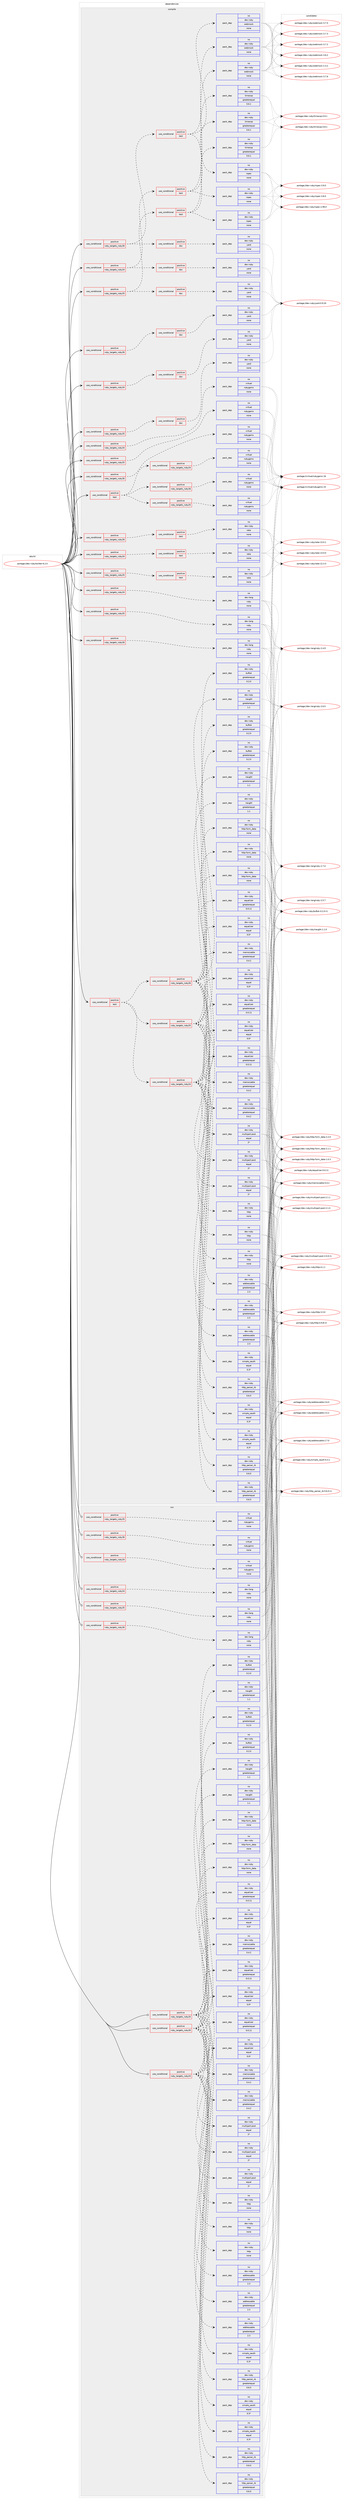 digraph prolog {

# *************
# Graph options
# *************

newrank=true;
concentrate=true;
compound=true;
graph [rankdir=LR,fontname=Helvetica,fontsize=10,ranksep=1.5];#, ranksep=2.5, nodesep=0.2];
edge  [arrowhead=vee];
node  [fontname=Helvetica,fontsize=10];

# **********
# The ebuild
# **********

subgraph cluster_leftcol {
color=gray;
label=<<i>ebuild</i>>;
id [label="portage://dev-ruby/twitter-6.2.0", color=red, width=4, href="../dev-ruby/twitter-6.2.0.svg"];
}

# ****************
# The dependencies
# ****************

subgraph cluster_midcol {
color=gray;
label=<<i>dependencies</i>>;
subgraph cluster_compile {
fillcolor="#eeeeee";
style=filled;
label=<<i>compile</i>>;
subgraph cond65677 {
dependency312601 [label=<<TABLE BORDER="0" CELLBORDER="1" CELLSPACING="0" CELLPADDING="4"><TR><TD ROWSPAN="3" CELLPADDING="10">use_conditional</TD></TR><TR><TD>positive</TD></TR><TR><TD>ruby_targets_ruby24</TD></TR></TABLE>>, shape=none, color=red];
subgraph cond65678 {
dependency312602 [label=<<TABLE BORDER="0" CELLBORDER="1" CELLSPACING="0" CELLPADDING="4"><TR><TD ROWSPAN="3" CELLPADDING="10">use_conditional</TD></TR><TR><TD>positive</TD></TR><TR><TD>doc</TD></TR></TABLE>>, shape=none, color=red];
subgraph pack242193 {
dependency312603 [label=<<TABLE BORDER="0" CELLBORDER="1" CELLSPACING="0" CELLPADDING="4" WIDTH="220"><TR><TD ROWSPAN="6" CELLPADDING="30">pack_dep</TD></TR><TR><TD WIDTH="110">no</TD></TR><TR><TD>dev-ruby</TD></TR><TR><TD>yard</TD></TR><TR><TD>none</TD></TR><TR><TD></TD></TR></TABLE>>, shape=none, color=blue];
}
dependency312602:e -> dependency312603:w [weight=20,style="dashed",arrowhead="vee"];
}
dependency312601:e -> dependency312602:w [weight=20,style="dashed",arrowhead="vee"];
}
id:e -> dependency312601:w [weight=20,style="solid",arrowhead="vee"];
subgraph cond65679 {
dependency312604 [label=<<TABLE BORDER="0" CELLBORDER="1" CELLSPACING="0" CELLPADDING="4"><TR><TD ROWSPAN="3" CELLPADDING="10">use_conditional</TD></TR><TR><TD>positive</TD></TR><TR><TD>ruby_targets_ruby24</TD></TR></TABLE>>, shape=none, color=red];
subgraph cond65680 {
dependency312605 [label=<<TABLE BORDER="0" CELLBORDER="1" CELLSPACING="0" CELLPADDING="4"><TR><TD ROWSPAN="3" CELLPADDING="10">use_conditional</TD></TR><TR><TD>positive</TD></TR><TR><TD>test</TD></TR></TABLE>>, shape=none, color=red];
subgraph pack242194 {
dependency312606 [label=<<TABLE BORDER="0" CELLBORDER="1" CELLSPACING="0" CELLPADDING="4" WIDTH="220"><TR><TD ROWSPAN="6" CELLPADDING="30">pack_dep</TD></TR><TR><TD WIDTH="110">no</TD></TR><TR><TD>dev-ruby</TD></TR><TR><TD>rake</TD></TR><TR><TD>none</TD></TR><TR><TD></TD></TR></TABLE>>, shape=none, color=blue];
}
dependency312605:e -> dependency312606:w [weight=20,style="dashed",arrowhead="vee"];
}
dependency312604:e -> dependency312605:w [weight=20,style="dashed",arrowhead="vee"];
}
id:e -> dependency312604:w [weight=20,style="solid",arrowhead="vee"];
subgraph cond65681 {
dependency312607 [label=<<TABLE BORDER="0" CELLBORDER="1" CELLSPACING="0" CELLPADDING="4"><TR><TD ROWSPAN="3" CELLPADDING="10">use_conditional</TD></TR><TR><TD>positive</TD></TR><TR><TD>ruby_targets_ruby24</TD></TR></TABLE>>, shape=none, color=red];
subgraph cond65682 {
dependency312608 [label=<<TABLE BORDER="0" CELLBORDER="1" CELLSPACING="0" CELLPADDING="4"><TR><TD ROWSPAN="3" CELLPADDING="10">use_conditional</TD></TR><TR><TD>positive</TD></TR><TR><TD>test</TD></TR></TABLE>>, shape=none, color=red];
subgraph pack242195 {
dependency312609 [label=<<TABLE BORDER="0" CELLBORDER="1" CELLSPACING="0" CELLPADDING="4" WIDTH="220"><TR><TD ROWSPAN="6" CELLPADDING="30">pack_dep</TD></TR><TR><TD WIDTH="110">no</TD></TR><TR><TD>dev-ruby</TD></TR><TR><TD>rspec</TD></TR><TR><TD>none</TD></TR><TR><TD></TD></TR></TABLE>>, shape=none, color=blue];
}
dependency312608:e -> dependency312609:w [weight=20,style="dashed",arrowhead="vee"];
subgraph pack242196 {
dependency312610 [label=<<TABLE BORDER="0" CELLBORDER="1" CELLSPACING="0" CELLPADDING="4" WIDTH="220"><TR><TD ROWSPAN="6" CELLPADDING="30">pack_dep</TD></TR><TR><TD WIDTH="110">no</TD></TR><TR><TD>dev-ruby</TD></TR><TR><TD>webmock</TD></TR><TR><TD>none</TD></TR><TR><TD></TD></TR></TABLE>>, shape=none, color=blue];
}
dependency312608:e -> dependency312610:w [weight=20,style="dashed",arrowhead="vee"];
subgraph pack242197 {
dependency312611 [label=<<TABLE BORDER="0" CELLBORDER="1" CELLSPACING="0" CELLPADDING="4" WIDTH="220"><TR><TD ROWSPAN="6" CELLPADDING="30">pack_dep</TD></TR><TR><TD WIDTH="110">no</TD></TR><TR><TD>dev-ruby</TD></TR><TR><TD>timecop</TD></TR><TR><TD>greaterequal</TD></TR><TR><TD>0.6.1</TD></TR></TABLE>>, shape=none, color=blue];
}
dependency312608:e -> dependency312611:w [weight=20,style="dashed",arrowhead="vee"];
}
dependency312607:e -> dependency312608:w [weight=20,style="dashed",arrowhead="vee"];
subgraph cond65683 {
dependency312612 [label=<<TABLE BORDER="0" CELLBORDER="1" CELLSPACING="0" CELLPADDING="4"><TR><TD ROWSPAN="3" CELLPADDING="10">use_conditional</TD></TR><TR><TD>positive</TD></TR><TR><TD>doc</TD></TR></TABLE>>, shape=none, color=red];
subgraph pack242198 {
dependency312613 [label=<<TABLE BORDER="0" CELLBORDER="1" CELLSPACING="0" CELLPADDING="4" WIDTH="220"><TR><TD ROWSPAN="6" CELLPADDING="30">pack_dep</TD></TR><TR><TD WIDTH="110">no</TD></TR><TR><TD>dev-ruby</TD></TR><TR><TD>yard</TD></TR><TR><TD>none</TD></TR><TR><TD></TD></TR></TABLE>>, shape=none, color=blue];
}
dependency312612:e -> dependency312613:w [weight=20,style="dashed",arrowhead="vee"];
}
dependency312607:e -> dependency312612:w [weight=20,style="dashed",arrowhead="vee"];
}
id:e -> dependency312607:w [weight=20,style="solid",arrowhead="vee"];
subgraph cond65684 {
dependency312614 [label=<<TABLE BORDER="0" CELLBORDER="1" CELLSPACING="0" CELLPADDING="4"><TR><TD ROWSPAN="3" CELLPADDING="10">use_conditional</TD></TR><TR><TD>positive</TD></TR><TR><TD>ruby_targets_ruby24</TD></TR></TABLE>>, shape=none, color=red];
subgraph pack242199 {
dependency312615 [label=<<TABLE BORDER="0" CELLBORDER="1" CELLSPACING="0" CELLPADDING="4" WIDTH="220"><TR><TD ROWSPAN="6" CELLPADDING="30">pack_dep</TD></TR><TR><TD WIDTH="110">no</TD></TR><TR><TD>dev-lang</TD></TR><TR><TD>ruby</TD></TR><TR><TD>none</TD></TR><TR><TD></TD></TR></TABLE>>, shape=none, color=blue];
}
dependency312614:e -> dependency312615:w [weight=20,style="dashed",arrowhead="vee"];
}
id:e -> dependency312614:w [weight=20,style="solid",arrowhead="vee"];
subgraph cond65685 {
dependency312616 [label=<<TABLE BORDER="0" CELLBORDER="1" CELLSPACING="0" CELLPADDING="4"><TR><TD ROWSPAN="3" CELLPADDING="10">use_conditional</TD></TR><TR><TD>positive</TD></TR><TR><TD>ruby_targets_ruby24</TD></TR></TABLE>>, shape=none, color=red];
subgraph pack242200 {
dependency312617 [label=<<TABLE BORDER="0" CELLBORDER="1" CELLSPACING="0" CELLPADDING="4" WIDTH="220"><TR><TD ROWSPAN="6" CELLPADDING="30">pack_dep</TD></TR><TR><TD WIDTH="110">no</TD></TR><TR><TD>virtual</TD></TR><TR><TD>rubygems</TD></TR><TR><TD>none</TD></TR><TR><TD></TD></TR></TABLE>>, shape=none, color=blue];
}
dependency312616:e -> dependency312617:w [weight=20,style="dashed",arrowhead="vee"];
}
id:e -> dependency312616:w [weight=20,style="solid",arrowhead="vee"];
subgraph cond65686 {
dependency312618 [label=<<TABLE BORDER="0" CELLBORDER="1" CELLSPACING="0" CELLPADDING="4"><TR><TD ROWSPAN="3" CELLPADDING="10">use_conditional</TD></TR><TR><TD>positive</TD></TR><TR><TD>ruby_targets_ruby25</TD></TR></TABLE>>, shape=none, color=red];
subgraph cond65687 {
dependency312619 [label=<<TABLE BORDER="0" CELLBORDER="1" CELLSPACING="0" CELLPADDING="4"><TR><TD ROWSPAN="3" CELLPADDING="10">use_conditional</TD></TR><TR><TD>positive</TD></TR><TR><TD>doc</TD></TR></TABLE>>, shape=none, color=red];
subgraph pack242201 {
dependency312620 [label=<<TABLE BORDER="0" CELLBORDER="1" CELLSPACING="0" CELLPADDING="4" WIDTH="220"><TR><TD ROWSPAN="6" CELLPADDING="30">pack_dep</TD></TR><TR><TD WIDTH="110">no</TD></TR><TR><TD>dev-ruby</TD></TR><TR><TD>yard</TD></TR><TR><TD>none</TD></TR><TR><TD></TD></TR></TABLE>>, shape=none, color=blue];
}
dependency312619:e -> dependency312620:w [weight=20,style="dashed",arrowhead="vee"];
}
dependency312618:e -> dependency312619:w [weight=20,style="dashed",arrowhead="vee"];
}
id:e -> dependency312618:w [weight=20,style="solid",arrowhead="vee"];
subgraph cond65688 {
dependency312621 [label=<<TABLE BORDER="0" CELLBORDER="1" CELLSPACING="0" CELLPADDING="4"><TR><TD ROWSPAN="3" CELLPADDING="10">use_conditional</TD></TR><TR><TD>positive</TD></TR><TR><TD>ruby_targets_ruby25</TD></TR></TABLE>>, shape=none, color=red];
subgraph cond65689 {
dependency312622 [label=<<TABLE BORDER="0" CELLBORDER="1" CELLSPACING="0" CELLPADDING="4"><TR><TD ROWSPAN="3" CELLPADDING="10">use_conditional</TD></TR><TR><TD>positive</TD></TR><TR><TD>test</TD></TR></TABLE>>, shape=none, color=red];
subgraph pack242202 {
dependency312623 [label=<<TABLE BORDER="0" CELLBORDER="1" CELLSPACING="0" CELLPADDING="4" WIDTH="220"><TR><TD ROWSPAN="6" CELLPADDING="30">pack_dep</TD></TR><TR><TD WIDTH="110">no</TD></TR><TR><TD>dev-ruby</TD></TR><TR><TD>rake</TD></TR><TR><TD>none</TD></TR><TR><TD></TD></TR></TABLE>>, shape=none, color=blue];
}
dependency312622:e -> dependency312623:w [weight=20,style="dashed",arrowhead="vee"];
}
dependency312621:e -> dependency312622:w [weight=20,style="dashed",arrowhead="vee"];
}
id:e -> dependency312621:w [weight=20,style="solid",arrowhead="vee"];
subgraph cond65690 {
dependency312624 [label=<<TABLE BORDER="0" CELLBORDER="1" CELLSPACING="0" CELLPADDING="4"><TR><TD ROWSPAN="3" CELLPADDING="10">use_conditional</TD></TR><TR><TD>positive</TD></TR><TR><TD>ruby_targets_ruby25</TD></TR></TABLE>>, shape=none, color=red];
subgraph cond65691 {
dependency312625 [label=<<TABLE BORDER="0" CELLBORDER="1" CELLSPACING="0" CELLPADDING="4"><TR><TD ROWSPAN="3" CELLPADDING="10">use_conditional</TD></TR><TR><TD>positive</TD></TR><TR><TD>test</TD></TR></TABLE>>, shape=none, color=red];
subgraph pack242203 {
dependency312626 [label=<<TABLE BORDER="0" CELLBORDER="1" CELLSPACING="0" CELLPADDING="4" WIDTH="220"><TR><TD ROWSPAN="6" CELLPADDING="30">pack_dep</TD></TR><TR><TD WIDTH="110">no</TD></TR><TR><TD>dev-ruby</TD></TR><TR><TD>rspec</TD></TR><TR><TD>none</TD></TR><TR><TD></TD></TR></TABLE>>, shape=none, color=blue];
}
dependency312625:e -> dependency312626:w [weight=20,style="dashed",arrowhead="vee"];
subgraph pack242204 {
dependency312627 [label=<<TABLE BORDER="0" CELLBORDER="1" CELLSPACING="0" CELLPADDING="4" WIDTH="220"><TR><TD ROWSPAN="6" CELLPADDING="30">pack_dep</TD></TR><TR><TD WIDTH="110">no</TD></TR><TR><TD>dev-ruby</TD></TR><TR><TD>webmock</TD></TR><TR><TD>none</TD></TR><TR><TD></TD></TR></TABLE>>, shape=none, color=blue];
}
dependency312625:e -> dependency312627:w [weight=20,style="dashed",arrowhead="vee"];
subgraph pack242205 {
dependency312628 [label=<<TABLE BORDER="0" CELLBORDER="1" CELLSPACING="0" CELLPADDING="4" WIDTH="220"><TR><TD ROWSPAN="6" CELLPADDING="30">pack_dep</TD></TR><TR><TD WIDTH="110">no</TD></TR><TR><TD>dev-ruby</TD></TR><TR><TD>timecop</TD></TR><TR><TD>greaterequal</TD></TR><TR><TD>0.6.1</TD></TR></TABLE>>, shape=none, color=blue];
}
dependency312625:e -> dependency312628:w [weight=20,style="dashed",arrowhead="vee"];
}
dependency312624:e -> dependency312625:w [weight=20,style="dashed",arrowhead="vee"];
subgraph cond65692 {
dependency312629 [label=<<TABLE BORDER="0" CELLBORDER="1" CELLSPACING="0" CELLPADDING="4"><TR><TD ROWSPAN="3" CELLPADDING="10">use_conditional</TD></TR><TR><TD>positive</TD></TR><TR><TD>doc</TD></TR></TABLE>>, shape=none, color=red];
subgraph pack242206 {
dependency312630 [label=<<TABLE BORDER="0" CELLBORDER="1" CELLSPACING="0" CELLPADDING="4" WIDTH="220"><TR><TD ROWSPAN="6" CELLPADDING="30">pack_dep</TD></TR><TR><TD WIDTH="110">no</TD></TR><TR><TD>dev-ruby</TD></TR><TR><TD>yard</TD></TR><TR><TD>none</TD></TR><TR><TD></TD></TR></TABLE>>, shape=none, color=blue];
}
dependency312629:e -> dependency312630:w [weight=20,style="dashed",arrowhead="vee"];
}
dependency312624:e -> dependency312629:w [weight=20,style="dashed",arrowhead="vee"];
}
id:e -> dependency312624:w [weight=20,style="solid",arrowhead="vee"];
subgraph cond65693 {
dependency312631 [label=<<TABLE BORDER="0" CELLBORDER="1" CELLSPACING="0" CELLPADDING="4"><TR><TD ROWSPAN="3" CELLPADDING="10">use_conditional</TD></TR><TR><TD>positive</TD></TR><TR><TD>ruby_targets_ruby25</TD></TR></TABLE>>, shape=none, color=red];
subgraph pack242207 {
dependency312632 [label=<<TABLE BORDER="0" CELLBORDER="1" CELLSPACING="0" CELLPADDING="4" WIDTH="220"><TR><TD ROWSPAN="6" CELLPADDING="30">pack_dep</TD></TR><TR><TD WIDTH="110">no</TD></TR><TR><TD>dev-lang</TD></TR><TR><TD>ruby</TD></TR><TR><TD>none</TD></TR><TR><TD></TD></TR></TABLE>>, shape=none, color=blue];
}
dependency312631:e -> dependency312632:w [weight=20,style="dashed",arrowhead="vee"];
}
id:e -> dependency312631:w [weight=20,style="solid",arrowhead="vee"];
subgraph cond65694 {
dependency312633 [label=<<TABLE BORDER="0" CELLBORDER="1" CELLSPACING="0" CELLPADDING="4"><TR><TD ROWSPAN="3" CELLPADDING="10">use_conditional</TD></TR><TR><TD>positive</TD></TR><TR><TD>ruby_targets_ruby25</TD></TR></TABLE>>, shape=none, color=red];
subgraph pack242208 {
dependency312634 [label=<<TABLE BORDER="0" CELLBORDER="1" CELLSPACING="0" CELLPADDING="4" WIDTH="220"><TR><TD ROWSPAN="6" CELLPADDING="30">pack_dep</TD></TR><TR><TD WIDTH="110">no</TD></TR><TR><TD>virtual</TD></TR><TR><TD>rubygems</TD></TR><TR><TD>none</TD></TR><TR><TD></TD></TR></TABLE>>, shape=none, color=blue];
}
dependency312633:e -> dependency312634:w [weight=20,style="dashed",arrowhead="vee"];
}
id:e -> dependency312633:w [weight=20,style="solid",arrowhead="vee"];
subgraph cond65695 {
dependency312635 [label=<<TABLE BORDER="0" CELLBORDER="1" CELLSPACING="0" CELLPADDING="4"><TR><TD ROWSPAN="3" CELLPADDING="10">use_conditional</TD></TR><TR><TD>positive</TD></TR><TR><TD>ruby_targets_ruby26</TD></TR></TABLE>>, shape=none, color=red];
subgraph cond65696 {
dependency312636 [label=<<TABLE BORDER="0" CELLBORDER="1" CELLSPACING="0" CELLPADDING="4"><TR><TD ROWSPAN="3" CELLPADDING="10">use_conditional</TD></TR><TR><TD>positive</TD></TR><TR><TD>doc</TD></TR></TABLE>>, shape=none, color=red];
subgraph pack242209 {
dependency312637 [label=<<TABLE BORDER="0" CELLBORDER="1" CELLSPACING="0" CELLPADDING="4" WIDTH="220"><TR><TD ROWSPAN="6" CELLPADDING="30">pack_dep</TD></TR><TR><TD WIDTH="110">no</TD></TR><TR><TD>dev-ruby</TD></TR><TR><TD>yard</TD></TR><TR><TD>none</TD></TR><TR><TD></TD></TR></TABLE>>, shape=none, color=blue];
}
dependency312636:e -> dependency312637:w [weight=20,style="dashed",arrowhead="vee"];
}
dependency312635:e -> dependency312636:w [weight=20,style="dashed",arrowhead="vee"];
}
id:e -> dependency312635:w [weight=20,style="solid",arrowhead="vee"];
subgraph cond65697 {
dependency312638 [label=<<TABLE BORDER="0" CELLBORDER="1" CELLSPACING="0" CELLPADDING="4"><TR><TD ROWSPAN="3" CELLPADDING="10">use_conditional</TD></TR><TR><TD>positive</TD></TR><TR><TD>ruby_targets_ruby26</TD></TR></TABLE>>, shape=none, color=red];
subgraph cond65698 {
dependency312639 [label=<<TABLE BORDER="0" CELLBORDER="1" CELLSPACING="0" CELLPADDING="4"><TR><TD ROWSPAN="3" CELLPADDING="10">use_conditional</TD></TR><TR><TD>positive</TD></TR><TR><TD>test</TD></TR></TABLE>>, shape=none, color=red];
subgraph pack242210 {
dependency312640 [label=<<TABLE BORDER="0" CELLBORDER="1" CELLSPACING="0" CELLPADDING="4" WIDTH="220"><TR><TD ROWSPAN="6" CELLPADDING="30">pack_dep</TD></TR><TR><TD WIDTH="110">no</TD></TR><TR><TD>dev-ruby</TD></TR><TR><TD>rake</TD></TR><TR><TD>none</TD></TR><TR><TD></TD></TR></TABLE>>, shape=none, color=blue];
}
dependency312639:e -> dependency312640:w [weight=20,style="dashed",arrowhead="vee"];
}
dependency312638:e -> dependency312639:w [weight=20,style="dashed",arrowhead="vee"];
}
id:e -> dependency312638:w [weight=20,style="solid",arrowhead="vee"];
subgraph cond65699 {
dependency312641 [label=<<TABLE BORDER="0" CELLBORDER="1" CELLSPACING="0" CELLPADDING="4"><TR><TD ROWSPAN="3" CELLPADDING="10">use_conditional</TD></TR><TR><TD>positive</TD></TR><TR><TD>ruby_targets_ruby26</TD></TR></TABLE>>, shape=none, color=red];
subgraph cond65700 {
dependency312642 [label=<<TABLE BORDER="0" CELLBORDER="1" CELLSPACING="0" CELLPADDING="4"><TR><TD ROWSPAN="3" CELLPADDING="10">use_conditional</TD></TR><TR><TD>positive</TD></TR><TR><TD>test</TD></TR></TABLE>>, shape=none, color=red];
subgraph pack242211 {
dependency312643 [label=<<TABLE BORDER="0" CELLBORDER="1" CELLSPACING="0" CELLPADDING="4" WIDTH="220"><TR><TD ROWSPAN="6" CELLPADDING="30">pack_dep</TD></TR><TR><TD WIDTH="110">no</TD></TR><TR><TD>dev-ruby</TD></TR><TR><TD>rspec</TD></TR><TR><TD>none</TD></TR><TR><TD></TD></TR></TABLE>>, shape=none, color=blue];
}
dependency312642:e -> dependency312643:w [weight=20,style="dashed",arrowhead="vee"];
subgraph pack242212 {
dependency312644 [label=<<TABLE BORDER="0" CELLBORDER="1" CELLSPACING="0" CELLPADDING="4" WIDTH="220"><TR><TD ROWSPAN="6" CELLPADDING="30">pack_dep</TD></TR><TR><TD WIDTH="110">no</TD></TR><TR><TD>dev-ruby</TD></TR><TR><TD>webmock</TD></TR><TR><TD>none</TD></TR><TR><TD></TD></TR></TABLE>>, shape=none, color=blue];
}
dependency312642:e -> dependency312644:w [weight=20,style="dashed",arrowhead="vee"];
subgraph pack242213 {
dependency312645 [label=<<TABLE BORDER="0" CELLBORDER="1" CELLSPACING="0" CELLPADDING="4" WIDTH="220"><TR><TD ROWSPAN="6" CELLPADDING="30">pack_dep</TD></TR><TR><TD WIDTH="110">no</TD></TR><TR><TD>dev-ruby</TD></TR><TR><TD>timecop</TD></TR><TR><TD>greaterequal</TD></TR><TR><TD>0.6.1</TD></TR></TABLE>>, shape=none, color=blue];
}
dependency312642:e -> dependency312645:w [weight=20,style="dashed",arrowhead="vee"];
}
dependency312641:e -> dependency312642:w [weight=20,style="dashed",arrowhead="vee"];
subgraph cond65701 {
dependency312646 [label=<<TABLE BORDER="0" CELLBORDER="1" CELLSPACING="0" CELLPADDING="4"><TR><TD ROWSPAN="3" CELLPADDING="10">use_conditional</TD></TR><TR><TD>positive</TD></TR><TR><TD>doc</TD></TR></TABLE>>, shape=none, color=red];
subgraph pack242214 {
dependency312647 [label=<<TABLE BORDER="0" CELLBORDER="1" CELLSPACING="0" CELLPADDING="4" WIDTH="220"><TR><TD ROWSPAN="6" CELLPADDING="30">pack_dep</TD></TR><TR><TD WIDTH="110">no</TD></TR><TR><TD>dev-ruby</TD></TR><TR><TD>yard</TD></TR><TR><TD>none</TD></TR><TR><TD></TD></TR></TABLE>>, shape=none, color=blue];
}
dependency312646:e -> dependency312647:w [weight=20,style="dashed",arrowhead="vee"];
}
dependency312641:e -> dependency312646:w [weight=20,style="dashed",arrowhead="vee"];
}
id:e -> dependency312641:w [weight=20,style="solid",arrowhead="vee"];
subgraph cond65702 {
dependency312648 [label=<<TABLE BORDER="0" CELLBORDER="1" CELLSPACING="0" CELLPADDING="4"><TR><TD ROWSPAN="3" CELLPADDING="10">use_conditional</TD></TR><TR><TD>positive</TD></TR><TR><TD>ruby_targets_ruby26</TD></TR></TABLE>>, shape=none, color=red];
subgraph pack242215 {
dependency312649 [label=<<TABLE BORDER="0" CELLBORDER="1" CELLSPACING="0" CELLPADDING="4" WIDTH="220"><TR><TD ROWSPAN="6" CELLPADDING="30">pack_dep</TD></TR><TR><TD WIDTH="110">no</TD></TR><TR><TD>dev-lang</TD></TR><TR><TD>ruby</TD></TR><TR><TD>none</TD></TR><TR><TD></TD></TR></TABLE>>, shape=none, color=blue];
}
dependency312648:e -> dependency312649:w [weight=20,style="dashed",arrowhead="vee"];
}
id:e -> dependency312648:w [weight=20,style="solid",arrowhead="vee"];
subgraph cond65703 {
dependency312650 [label=<<TABLE BORDER="0" CELLBORDER="1" CELLSPACING="0" CELLPADDING="4"><TR><TD ROWSPAN="3" CELLPADDING="10">use_conditional</TD></TR><TR><TD>positive</TD></TR><TR><TD>ruby_targets_ruby26</TD></TR></TABLE>>, shape=none, color=red];
subgraph pack242216 {
dependency312651 [label=<<TABLE BORDER="0" CELLBORDER="1" CELLSPACING="0" CELLPADDING="4" WIDTH="220"><TR><TD ROWSPAN="6" CELLPADDING="30">pack_dep</TD></TR><TR><TD WIDTH="110">no</TD></TR><TR><TD>virtual</TD></TR><TR><TD>rubygems</TD></TR><TR><TD>none</TD></TR><TR><TD></TD></TR></TABLE>>, shape=none, color=blue];
}
dependency312650:e -> dependency312651:w [weight=20,style="dashed",arrowhead="vee"];
}
id:e -> dependency312650:w [weight=20,style="solid",arrowhead="vee"];
subgraph cond65704 {
dependency312652 [label=<<TABLE BORDER="0" CELLBORDER="1" CELLSPACING="0" CELLPADDING="4"><TR><TD ROWSPAN="3" CELLPADDING="10">use_conditional</TD></TR><TR><TD>positive</TD></TR><TR><TD>test</TD></TR></TABLE>>, shape=none, color=red];
subgraph cond65705 {
dependency312653 [label=<<TABLE BORDER="0" CELLBORDER="1" CELLSPACING="0" CELLPADDING="4"><TR><TD ROWSPAN="3" CELLPADDING="10">use_conditional</TD></TR><TR><TD>positive</TD></TR><TR><TD>ruby_targets_ruby24</TD></TR></TABLE>>, shape=none, color=red];
subgraph pack242217 {
dependency312654 [label=<<TABLE BORDER="0" CELLBORDER="1" CELLSPACING="0" CELLPADDING="4" WIDTH="220"><TR><TD ROWSPAN="6" CELLPADDING="30">pack_dep</TD></TR><TR><TD WIDTH="110">no</TD></TR><TR><TD>dev-ruby</TD></TR><TR><TD>addressable</TD></TR><TR><TD>greaterequal</TD></TR><TR><TD>2.3</TD></TR></TABLE>>, shape=none, color=blue];
}
dependency312653:e -> dependency312654:w [weight=20,style="dashed",arrowhead="vee"];
subgraph pack242218 {
dependency312655 [label=<<TABLE BORDER="0" CELLBORDER="1" CELLSPACING="0" CELLPADDING="4" WIDTH="220"><TR><TD ROWSPAN="6" CELLPADDING="30">pack_dep</TD></TR><TR><TD WIDTH="110">no</TD></TR><TR><TD>dev-ruby</TD></TR><TR><TD>buftok</TD></TR><TR><TD>greaterequal</TD></TR><TR><TD>0.2.0</TD></TR></TABLE>>, shape=none, color=blue];
}
dependency312653:e -> dependency312655:w [weight=20,style="dashed",arrowhead="vee"];
subgraph pack242219 {
dependency312656 [label=<<TABLE BORDER="0" CELLBORDER="1" CELLSPACING="0" CELLPADDING="4" WIDTH="220"><TR><TD ROWSPAN="6" CELLPADDING="30">pack_dep</TD></TR><TR><TD WIDTH="110">no</TD></TR><TR><TD>dev-ruby</TD></TR><TR><TD>equalizer</TD></TR><TR><TD>greaterequal</TD></TR><TR><TD>0.0.11</TD></TR></TABLE>>, shape=none, color=blue];
}
dependency312653:e -> dependency312656:w [weight=20,style="dashed",arrowhead="vee"];
subgraph pack242220 {
dependency312657 [label=<<TABLE BORDER="0" CELLBORDER="1" CELLSPACING="0" CELLPADDING="4" WIDTH="220"><TR><TD ROWSPAN="6" CELLPADDING="30">pack_dep</TD></TR><TR><TD WIDTH="110">no</TD></TR><TR><TD>dev-ruby</TD></TR><TR><TD>equalizer</TD></TR><TR><TD>equal</TD></TR><TR><TD>0.0*</TD></TR></TABLE>>, shape=none, color=blue];
}
dependency312653:e -> dependency312657:w [weight=20,style="dashed",arrowhead="vee"];
subgraph pack242221 {
dependency312658 [label=<<TABLE BORDER="0" CELLBORDER="1" CELLSPACING="0" CELLPADDING="4" WIDTH="220"><TR><TD ROWSPAN="6" CELLPADDING="30">pack_dep</TD></TR><TR><TD WIDTH="110">no</TD></TR><TR><TD>dev-ruby</TD></TR><TR><TD>http</TD></TR><TR><TD>none</TD></TR><TR><TD></TD></TR></TABLE>>, shape=none, color=blue];
}
dependency312653:e -> dependency312658:w [weight=20,style="dashed",arrowhead="vee"];
subgraph pack242222 {
dependency312659 [label=<<TABLE BORDER="0" CELLBORDER="1" CELLSPACING="0" CELLPADDING="4" WIDTH="220"><TR><TD ROWSPAN="6" CELLPADDING="30">pack_dep</TD></TR><TR><TD WIDTH="110">no</TD></TR><TR><TD>dev-ruby</TD></TR><TR><TD>http-form_data</TD></TR><TR><TD>none</TD></TR><TR><TD></TD></TR></TABLE>>, shape=none, color=blue];
}
dependency312653:e -> dependency312659:w [weight=20,style="dashed",arrowhead="vee"];
subgraph pack242223 {
dependency312660 [label=<<TABLE BORDER="0" CELLBORDER="1" CELLSPACING="0" CELLPADDING="4" WIDTH="220"><TR><TD ROWSPAN="6" CELLPADDING="30">pack_dep</TD></TR><TR><TD WIDTH="110">no</TD></TR><TR><TD>dev-ruby</TD></TR><TR><TD>http_parser_rb</TD></TR><TR><TD>greaterequal</TD></TR><TR><TD>0.6.0</TD></TR></TABLE>>, shape=none, color=blue];
}
dependency312653:e -> dependency312660:w [weight=20,style="dashed",arrowhead="vee"];
subgraph pack242224 {
dependency312661 [label=<<TABLE BORDER="0" CELLBORDER="1" CELLSPACING="0" CELLPADDING="4" WIDTH="220"><TR><TD ROWSPAN="6" CELLPADDING="30">pack_dep</TD></TR><TR><TD WIDTH="110">no</TD></TR><TR><TD>dev-ruby</TD></TR><TR><TD>memoizable</TD></TR><TR><TD>greaterequal</TD></TR><TR><TD>0.4.2</TD></TR></TABLE>>, shape=none, color=blue];
}
dependency312653:e -> dependency312661:w [weight=20,style="dashed",arrowhead="vee"];
subgraph pack242225 {
dependency312662 [label=<<TABLE BORDER="0" CELLBORDER="1" CELLSPACING="0" CELLPADDING="4" WIDTH="220"><TR><TD ROWSPAN="6" CELLPADDING="30">pack_dep</TD></TR><TR><TD WIDTH="110">no</TD></TR><TR><TD>dev-ruby</TD></TR><TR><TD>multipart-post</TD></TR><TR><TD>equal</TD></TR><TR><TD>2*</TD></TR></TABLE>>, shape=none, color=blue];
}
dependency312653:e -> dependency312662:w [weight=20,style="dashed",arrowhead="vee"];
subgraph pack242226 {
dependency312663 [label=<<TABLE BORDER="0" CELLBORDER="1" CELLSPACING="0" CELLPADDING="4" WIDTH="220"><TR><TD ROWSPAN="6" CELLPADDING="30">pack_dep</TD></TR><TR><TD WIDTH="110">no</TD></TR><TR><TD>dev-ruby</TD></TR><TR><TD>naught</TD></TR><TR><TD>greaterequal</TD></TR><TR><TD>1.1</TD></TR></TABLE>>, shape=none, color=blue];
}
dependency312653:e -> dependency312663:w [weight=20,style="dashed",arrowhead="vee"];
subgraph pack242227 {
dependency312664 [label=<<TABLE BORDER="0" CELLBORDER="1" CELLSPACING="0" CELLPADDING="4" WIDTH="220"><TR><TD ROWSPAN="6" CELLPADDING="30">pack_dep</TD></TR><TR><TD WIDTH="110">no</TD></TR><TR><TD>dev-ruby</TD></TR><TR><TD>simple_oauth</TD></TR><TR><TD>equal</TD></TR><TR><TD>0.3*</TD></TR></TABLE>>, shape=none, color=blue];
}
dependency312653:e -> dependency312664:w [weight=20,style="dashed",arrowhead="vee"];
}
dependency312652:e -> dependency312653:w [weight=20,style="dashed",arrowhead="vee"];
subgraph cond65706 {
dependency312665 [label=<<TABLE BORDER="0" CELLBORDER="1" CELLSPACING="0" CELLPADDING="4"><TR><TD ROWSPAN="3" CELLPADDING="10">use_conditional</TD></TR><TR><TD>positive</TD></TR><TR><TD>ruby_targets_ruby25</TD></TR></TABLE>>, shape=none, color=red];
subgraph pack242228 {
dependency312666 [label=<<TABLE BORDER="0" CELLBORDER="1" CELLSPACING="0" CELLPADDING="4" WIDTH="220"><TR><TD ROWSPAN="6" CELLPADDING="30">pack_dep</TD></TR><TR><TD WIDTH="110">no</TD></TR><TR><TD>dev-ruby</TD></TR><TR><TD>addressable</TD></TR><TR><TD>greaterequal</TD></TR><TR><TD>2.3</TD></TR></TABLE>>, shape=none, color=blue];
}
dependency312665:e -> dependency312666:w [weight=20,style="dashed",arrowhead="vee"];
subgraph pack242229 {
dependency312667 [label=<<TABLE BORDER="0" CELLBORDER="1" CELLSPACING="0" CELLPADDING="4" WIDTH="220"><TR><TD ROWSPAN="6" CELLPADDING="30">pack_dep</TD></TR><TR><TD WIDTH="110">no</TD></TR><TR><TD>dev-ruby</TD></TR><TR><TD>buftok</TD></TR><TR><TD>greaterequal</TD></TR><TR><TD>0.2.0</TD></TR></TABLE>>, shape=none, color=blue];
}
dependency312665:e -> dependency312667:w [weight=20,style="dashed",arrowhead="vee"];
subgraph pack242230 {
dependency312668 [label=<<TABLE BORDER="0" CELLBORDER="1" CELLSPACING="0" CELLPADDING="4" WIDTH="220"><TR><TD ROWSPAN="6" CELLPADDING="30">pack_dep</TD></TR><TR><TD WIDTH="110">no</TD></TR><TR><TD>dev-ruby</TD></TR><TR><TD>equalizer</TD></TR><TR><TD>greaterequal</TD></TR><TR><TD>0.0.11</TD></TR></TABLE>>, shape=none, color=blue];
}
dependency312665:e -> dependency312668:w [weight=20,style="dashed",arrowhead="vee"];
subgraph pack242231 {
dependency312669 [label=<<TABLE BORDER="0" CELLBORDER="1" CELLSPACING="0" CELLPADDING="4" WIDTH="220"><TR><TD ROWSPAN="6" CELLPADDING="30">pack_dep</TD></TR><TR><TD WIDTH="110">no</TD></TR><TR><TD>dev-ruby</TD></TR><TR><TD>equalizer</TD></TR><TR><TD>equal</TD></TR><TR><TD>0.0*</TD></TR></TABLE>>, shape=none, color=blue];
}
dependency312665:e -> dependency312669:w [weight=20,style="dashed",arrowhead="vee"];
subgraph pack242232 {
dependency312670 [label=<<TABLE BORDER="0" CELLBORDER="1" CELLSPACING="0" CELLPADDING="4" WIDTH="220"><TR><TD ROWSPAN="6" CELLPADDING="30">pack_dep</TD></TR><TR><TD WIDTH="110">no</TD></TR><TR><TD>dev-ruby</TD></TR><TR><TD>http</TD></TR><TR><TD>none</TD></TR><TR><TD></TD></TR></TABLE>>, shape=none, color=blue];
}
dependency312665:e -> dependency312670:w [weight=20,style="dashed",arrowhead="vee"];
subgraph pack242233 {
dependency312671 [label=<<TABLE BORDER="0" CELLBORDER="1" CELLSPACING="0" CELLPADDING="4" WIDTH="220"><TR><TD ROWSPAN="6" CELLPADDING="30">pack_dep</TD></TR><TR><TD WIDTH="110">no</TD></TR><TR><TD>dev-ruby</TD></TR><TR><TD>http-form_data</TD></TR><TR><TD>none</TD></TR><TR><TD></TD></TR></TABLE>>, shape=none, color=blue];
}
dependency312665:e -> dependency312671:w [weight=20,style="dashed",arrowhead="vee"];
subgraph pack242234 {
dependency312672 [label=<<TABLE BORDER="0" CELLBORDER="1" CELLSPACING="0" CELLPADDING="4" WIDTH="220"><TR><TD ROWSPAN="6" CELLPADDING="30">pack_dep</TD></TR><TR><TD WIDTH="110">no</TD></TR><TR><TD>dev-ruby</TD></TR><TR><TD>http_parser_rb</TD></TR><TR><TD>greaterequal</TD></TR><TR><TD>0.6.0</TD></TR></TABLE>>, shape=none, color=blue];
}
dependency312665:e -> dependency312672:w [weight=20,style="dashed",arrowhead="vee"];
subgraph pack242235 {
dependency312673 [label=<<TABLE BORDER="0" CELLBORDER="1" CELLSPACING="0" CELLPADDING="4" WIDTH="220"><TR><TD ROWSPAN="6" CELLPADDING="30">pack_dep</TD></TR><TR><TD WIDTH="110">no</TD></TR><TR><TD>dev-ruby</TD></TR><TR><TD>memoizable</TD></TR><TR><TD>greaterequal</TD></TR><TR><TD>0.4.2</TD></TR></TABLE>>, shape=none, color=blue];
}
dependency312665:e -> dependency312673:w [weight=20,style="dashed",arrowhead="vee"];
subgraph pack242236 {
dependency312674 [label=<<TABLE BORDER="0" CELLBORDER="1" CELLSPACING="0" CELLPADDING="4" WIDTH="220"><TR><TD ROWSPAN="6" CELLPADDING="30">pack_dep</TD></TR><TR><TD WIDTH="110">no</TD></TR><TR><TD>dev-ruby</TD></TR><TR><TD>multipart-post</TD></TR><TR><TD>equal</TD></TR><TR><TD>2*</TD></TR></TABLE>>, shape=none, color=blue];
}
dependency312665:e -> dependency312674:w [weight=20,style="dashed",arrowhead="vee"];
subgraph pack242237 {
dependency312675 [label=<<TABLE BORDER="0" CELLBORDER="1" CELLSPACING="0" CELLPADDING="4" WIDTH="220"><TR><TD ROWSPAN="6" CELLPADDING="30">pack_dep</TD></TR><TR><TD WIDTH="110">no</TD></TR><TR><TD>dev-ruby</TD></TR><TR><TD>naught</TD></TR><TR><TD>greaterequal</TD></TR><TR><TD>1.1</TD></TR></TABLE>>, shape=none, color=blue];
}
dependency312665:e -> dependency312675:w [weight=20,style="dashed",arrowhead="vee"];
subgraph pack242238 {
dependency312676 [label=<<TABLE BORDER="0" CELLBORDER="1" CELLSPACING="0" CELLPADDING="4" WIDTH="220"><TR><TD ROWSPAN="6" CELLPADDING="30">pack_dep</TD></TR><TR><TD WIDTH="110">no</TD></TR><TR><TD>dev-ruby</TD></TR><TR><TD>simple_oauth</TD></TR><TR><TD>equal</TD></TR><TR><TD>0.3*</TD></TR></TABLE>>, shape=none, color=blue];
}
dependency312665:e -> dependency312676:w [weight=20,style="dashed",arrowhead="vee"];
}
dependency312652:e -> dependency312665:w [weight=20,style="dashed",arrowhead="vee"];
subgraph cond65707 {
dependency312677 [label=<<TABLE BORDER="0" CELLBORDER="1" CELLSPACING="0" CELLPADDING="4"><TR><TD ROWSPAN="3" CELLPADDING="10">use_conditional</TD></TR><TR><TD>positive</TD></TR><TR><TD>ruby_targets_ruby26</TD></TR></TABLE>>, shape=none, color=red];
subgraph pack242239 {
dependency312678 [label=<<TABLE BORDER="0" CELLBORDER="1" CELLSPACING="0" CELLPADDING="4" WIDTH="220"><TR><TD ROWSPAN="6" CELLPADDING="30">pack_dep</TD></TR><TR><TD WIDTH="110">no</TD></TR><TR><TD>dev-ruby</TD></TR><TR><TD>addressable</TD></TR><TR><TD>greaterequal</TD></TR><TR><TD>2.3</TD></TR></TABLE>>, shape=none, color=blue];
}
dependency312677:e -> dependency312678:w [weight=20,style="dashed",arrowhead="vee"];
subgraph pack242240 {
dependency312679 [label=<<TABLE BORDER="0" CELLBORDER="1" CELLSPACING="0" CELLPADDING="4" WIDTH="220"><TR><TD ROWSPAN="6" CELLPADDING="30">pack_dep</TD></TR><TR><TD WIDTH="110">no</TD></TR><TR><TD>dev-ruby</TD></TR><TR><TD>buftok</TD></TR><TR><TD>greaterequal</TD></TR><TR><TD>0.2.0</TD></TR></TABLE>>, shape=none, color=blue];
}
dependency312677:e -> dependency312679:w [weight=20,style="dashed",arrowhead="vee"];
subgraph pack242241 {
dependency312680 [label=<<TABLE BORDER="0" CELLBORDER="1" CELLSPACING="0" CELLPADDING="4" WIDTH="220"><TR><TD ROWSPAN="6" CELLPADDING="30">pack_dep</TD></TR><TR><TD WIDTH="110">no</TD></TR><TR><TD>dev-ruby</TD></TR><TR><TD>equalizer</TD></TR><TR><TD>greaterequal</TD></TR><TR><TD>0.0.11</TD></TR></TABLE>>, shape=none, color=blue];
}
dependency312677:e -> dependency312680:w [weight=20,style="dashed",arrowhead="vee"];
subgraph pack242242 {
dependency312681 [label=<<TABLE BORDER="0" CELLBORDER="1" CELLSPACING="0" CELLPADDING="4" WIDTH="220"><TR><TD ROWSPAN="6" CELLPADDING="30">pack_dep</TD></TR><TR><TD WIDTH="110">no</TD></TR><TR><TD>dev-ruby</TD></TR><TR><TD>equalizer</TD></TR><TR><TD>equal</TD></TR><TR><TD>0.0*</TD></TR></TABLE>>, shape=none, color=blue];
}
dependency312677:e -> dependency312681:w [weight=20,style="dashed",arrowhead="vee"];
subgraph pack242243 {
dependency312682 [label=<<TABLE BORDER="0" CELLBORDER="1" CELLSPACING="0" CELLPADDING="4" WIDTH="220"><TR><TD ROWSPAN="6" CELLPADDING="30">pack_dep</TD></TR><TR><TD WIDTH="110">no</TD></TR><TR><TD>dev-ruby</TD></TR><TR><TD>http</TD></TR><TR><TD>none</TD></TR><TR><TD></TD></TR></TABLE>>, shape=none, color=blue];
}
dependency312677:e -> dependency312682:w [weight=20,style="dashed",arrowhead="vee"];
subgraph pack242244 {
dependency312683 [label=<<TABLE BORDER="0" CELLBORDER="1" CELLSPACING="0" CELLPADDING="4" WIDTH="220"><TR><TD ROWSPAN="6" CELLPADDING="30">pack_dep</TD></TR><TR><TD WIDTH="110">no</TD></TR><TR><TD>dev-ruby</TD></TR><TR><TD>http-form_data</TD></TR><TR><TD>none</TD></TR><TR><TD></TD></TR></TABLE>>, shape=none, color=blue];
}
dependency312677:e -> dependency312683:w [weight=20,style="dashed",arrowhead="vee"];
subgraph pack242245 {
dependency312684 [label=<<TABLE BORDER="0" CELLBORDER="1" CELLSPACING="0" CELLPADDING="4" WIDTH="220"><TR><TD ROWSPAN="6" CELLPADDING="30">pack_dep</TD></TR><TR><TD WIDTH="110">no</TD></TR><TR><TD>dev-ruby</TD></TR><TR><TD>http_parser_rb</TD></TR><TR><TD>greaterequal</TD></TR><TR><TD>0.6.0</TD></TR></TABLE>>, shape=none, color=blue];
}
dependency312677:e -> dependency312684:w [weight=20,style="dashed",arrowhead="vee"];
subgraph pack242246 {
dependency312685 [label=<<TABLE BORDER="0" CELLBORDER="1" CELLSPACING="0" CELLPADDING="4" WIDTH="220"><TR><TD ROWSPAN="6" CELLPADDING="30">pack_dep</TD></TR><TR><TD WIDTH="110">no</TD></TR><TR><TD>dev-ruby</TD></TR><TR><TD>memoizable</TD></TR><TR><TD>greaterequal</TD></TR><TR><TD>0.4.2</TD></TR></TABLE>>, shape=none, color=blue];
}
dependency312677:e -> dependency312685:w [weight=20,style="dashed",arrowhead="vee"];
subgraph pack242247 {
dependency312686 [label=<<TABLE BORDER="0" CELLBORDER="1" CELLSPACING="0" CELLPADDING="4" WIDTH="220"><TR><TD ROWSPAN="6" CELLPADDING="30">pack_dep</TD></TR><TR><TD WIDTH="110">no</TD></TR><TR><TD>dev-ruby</TD></TR><TR><TD>multipart-post</TD></TR><TR><TD>equal</TD></TR><TR><TD>2*</TD></TR></TABLE>>, shape=none, color=blue];
}
dependency312677:e -> dependency312686:w [weight=20,style="dashed",arrowhead="vee"];
subgraph pack242248 {
dependency312687 [label=<<TABLE BORDER="0" CELLBORDER="1" CELLSPACING="0" CELLPADDING="4" WIDTH="220"><TR><TD ROWSPAN="6" CELLPADDING="30">pack_dep</TD></TR><TR><TD WIDTH="110">no</TD></TR><TR><TD>dev-ruby</TD></TR><TR><TD>naught</TD></TR><TR><TD>greaterequal</TD></TR><TR><TD>1.1</TD></TR></TABLE>>, shape=none, color=blue];
}
dependency312677:e -> dependency312687:w [weight=20,style="dashed",arrowhead="vee"];
subgraph pack242249 {
dependency312688 [label=<<TABLE BORDER="0" CELLBORDER="1" CELLSPACING="0" CELLPADDING="4" WIDTH="220"><TR><TD ROWSPAN="6" CELLPADDING="30">pack_dep</TD></TR><TR><TD WIDTH="110">no</TD></TR><TR><TD>dev-ruby</TD></TR><TR><TD>simple_oauth</TD></TR><TR><TD>equal</TD></TR><TR><TD>0.3*</TD></TR></TABLE>>, shape=none, color=blue];
}
dependency312677:e -> dependency312688:w [weight=20,style="dashed",arrowhead="vee"];
}
dependency312652:e -> dependency312677:w [weight=20,style="dashed",arrowhead="vee"];
}
id:e -> dependency312652:w [weight=20,style="solid",arrowhead="vee"];
subgraph cond65708 {
dependency312689 [label=<<TABLE BORDER="0" CELLBORDER="1" CELLSPACING="0" CELLPADDING="4"><TR><TD ROWSPAN="3" CELLPADDING="10">use_conditional</TD></TR><TR><TD>positive</TD></TR><TR><TD>test</TD></TR></TABLE>>, shape=none, color=red];
subgraph cond65709 {
dependency312690 [label=<<TABLE BORDER="0" CELLBORDER="1" CELLSPACING="0" CELLPADDING="4"><TR><TD ROWSPAN="3" CELLPADDING="10">use_conditional</TD></TR><TR><TD>positive</TD></TR><TR><TD>ruby_targets_ruby24</TD></TR></TABLE>>, shape=none, color=red];
subgraph pack242250 {
dependency312691 [label=<<TABLE BORDER="0" CELLBORDER="1" CELLSPACING="0" CELLPADDING="4" WIDTH="220"><TR><TD ROWSPAN="6" CELLPADDING="30">pack_dep</TD></TR><TR><TD WIDTH="110">no</TD></TR><TR><TD>virtual</TD></TR><TR><TD>rubygems</TD></TR><TR><TD>none</TD></TR><TR><TD></TD></TR></TABLE>>, shape=none, color=blue];
}
dependency312690:e -> dependency312691:w [weight=20,style="dashed",arrowhead="vee"];
}
dependency312689:e -> dependency312690:w [weight=20,style="dashed",arrowhead="vee"];
subgraph cond65710 {
dependency312692 [label=<<TABLE BORDER="0" CELLBORDER="1" CELLSPACING="0" CELLPADDING="4"><TR><TD ROWSPAN="3" CELLPADDING="10">use_conditional</TD></TR><TR><TD>positive</TD></TR><TR><TD>ruby_targets_ruby25</TD></TR></TABLE>>, shape=none, color=red];
subgraph pack242251 {
dependency312693 [label=<<TABLE BORDER="0" CELLBORDER="1" CELLSPACING="0" CELLPADDING="4" WIDTH="220"><TR><TD ROWSPAN="6" CELLPADDING="30">pack_dep</TD></TR><TR><TD WIDTH="110">no</TD></TR><TR><TD>virtual</TD></TR><TR><TD>rubygems</TD></TR><TR><TD>none</TD></TR><TR><TD></TD></TR></TABLE>>, shape=none, color=blue];
}
dependency312692:e -> dependency312693:w [weight=20,style="dashed",arrowhead="vee"];
}
dependency312689:e -> dependency312692:w [weight=20,style="dashed",arrowhead="vee"];
subgraph cond65711 {
dependency312694 [label=<<TABLE BORDER="0" CELLBORDER="1" CELLSPACING="0" CELLPADDING="4"><TR><TD ROWSPAN="3" CELLPADDING="10">use_conditional</TD></TR><TR><TD>positive</TD></TR><TR><TD>ruby_targets_ruby26</TD></TR></TABLE>>, shape=none, color=red];
subgraph pack242252 {
dependency312695 [label=<<TABLE BORDER="0" CELLBORDER="1" CELLSPACING="0" CELLPADDING="4" WIDTH="220"><TR><TD ROWSPAN="6" CELLPADDING="30">pack_dep</TD></TR><TR><TD WIDTH="110">no</TD></TR><TR><TD>virtual</TD></TR><TR><TD>rubygems</TD></TR><TR><TD>none</TD></TR><TR><TD></TD></TR></TABLE>>, shape=none, color=blue];
}
dependency312694:e -> dependency312695:w [weight=20,style="dashed",arrowhead="vee"];
}
dependency312689:e -> dependency312694:w [weight=20,style="dashed",arrowhead="vee"];
}
id:e -> dependency312689:w [weight=20,style="solid",arrowhead="vee"];
}
subgraph cluster_compileandrun {
fillcolor="#eeeeee";
style=filled;
label=<<i>compile and run</i>>;
}
subgraph cluster_run {
fillcolor="#eeeeee";
style=filled;
label=<<i>run</i>>;
subgraph cond65712 {
dependency312696 [label=<<TABLE BORDER="0" CELLBORDER="1" CELLSPACING="0" CELLPADDING="4"><TR><TD ROWSPAN="3" CELLPADDING="10">use_conditional</TD></TR><TR><TD>positive</TD></TR><TR><TD>ruby_targets_ruby24</TD></TR></TABLE>>, shape=none, color=red];
subgraph pack242253 {
dependency312697 [label=<<TABLE BORDER="0" CELLBORDER="1" CELLSPACING="0" CELLPADDING="4" WIDTH="220"><TR><TD ROWSPAN="6" CELLPADDING="30">pack_dep</TD></TR><TR><TD WIDTH="110">no</TD></TR><TR><TD>dev-lang</TD></TR><TR><TD>ruby</TD></TR><TR><TD>none</TD></TR><TR><TD></TD></TR></TABLE>>, shape=none, color=blue];
}
dependency312696:e -> dependency312697:w [weight=20,style="dashed",arrowhead="vee"];
}
id:e -> dependency312696:w [weight=20,style="solid",arrowhead="odot"];
subgraph cond65713 {
dependency312698 [label=<<TABLE BORDER="0" CELLBORDER="1" CELLSPACING="0" CELLPADDING="4"><TR><TD ROWSPAN="3" CELLPADDING="10">use_conditional</TD></TR><TR><TD>positive</TD></TR><TR><TD>ruby_targets_ruby24</TD></TR></TABLE>>, shape=none, color=red];
subgraph pack242254 {
dependency312699 [label=<<TABLE BORDER="0" CELLBORDER="1" CELLSPACING="0" CELLPADDING="4" WIDTH="220"><TR><TD ROWSPAN="6" CELLPADDING="30">pack_dep</TD></TR><TR><TD WIDTH="110">no</TD></TR><TR><TD>dev-ruby</TD></TR><TR><TD>addressable</TD></TR><TR><TD>greaterequal</TD></TR><TR><TD>2.3</TD></TR></TABLE>>, shape=none, color=blue];
}
dependency312698:e -> dependency312699:w [weight=20,style="dashed",arrowhead="vee"];
subgraph pack242255 {
dependency312700 [label=<<TABLE BORDER="0" CELLBORDER="1" CELLSPACING="0" CELLPADDING="4" WIDTH="220"><TR><TD ROWSPAN="6" CELLPADDING="30">pack_dep</TD></TR><TR><TD WIDTH="110">no</TD></TR><TR><TD>dev-ruby</TD></TR><TR><TD>buftok</TD></TR><TR><TD>greaterequal</TD></TR><TR><TD>0.2.0</TD></TR></TABLE>>, shape=none, color=blue];
}
dependency312698:e -> dependency312700:w [weight=20,style="dashed",arrowhead="vee"];
subgraph pack242256 {
dependency312701 [label=<<TABLE BORDER="0" CELLBORDER="1" CELLSPACING="0" CELLPADDING="4" WIDTH="220"><TR><TD ROWSPAN="6" CELLPADDING="30">pack_dep</TD></TR><TR><TD WIDTH="110">no</TD></TR><TR><TD>dev-ruby</TD></TR><TR><TD>equalizer</TD></TR><TR><TD>greaterequal</TD></TR><TR><TD>0.0.11</TD></TR></TABLE>>, shape=none, color=blue];
}
dependency312698:e -> dependency312701:w [weight=20,style="dashed",arrowhead="vee"];
subgraph pack242257 {
dependency312702 [label=<<TABLE BORDER="0" CELLBORDER="1" CELLSPACING="0" CELLPADDING="4" WIDTH="220"><TR><TD ROWSPAN="6" CELLPADDING="30">pack_dep</TD></TR><TR><TD WIDTH="110">no</TD></TR><TR><TD>dev-ruby</TD></TR><TR><TD>equalizer</TD></TR><TR><TD>equal</TD></TR><TR><TD>0.0*</TD></TR></TABLE>>, shape=none, color=blue];
}
dependency312698:e -> dependency312702:w [weight=20,style="dashed",arrowhead="vee"];
subgraph pack242258 {
dependency312703 [label=<<TABLE BORDER="0" CELLBORDER="1" CELLSPACING="0" CELLPADDING="4" WIDTH="220"><TR><TD ROWSPAN="6" CELLPADDING="30">pack_dep</TD></TR><TR><TD WIDTH="110">no</TD></TR><TR><TD>dev-ruby</TD></TR><TR><TD>http</TD></TR><TR><TD>none</TD></TR><TR><TD></TD></TR></TABLE>>, shape=none, color=blue];
}
dependency312698:e -> dependency312703:w [weight=20,style="dashed",arrowhead="vee"];
subgraph pack242259 {
dependency312704 [label=<<TABLE BORDER="0" CELLBORDER="1" CELLSPACING="0" CELLPADDING="4" WIDTH="220"><TR><TD ROWSPAN="6" CELLPADDING="30">pack_dep</TD></TR><TR><TD WIDTH="110">no</TD></TR><TR><TD>dev-ruby</TD></TR><TR><TD>http-form_data</TD></TR><TR><TD>none</TD></TR><TR><TD></TD></TR></TABLE>>, shape=none, color=blue];
}
dependency312698:e -> dependency312704:w [weight=20,style="dashed",arrowhead="vee"];
subgraph pack242260 {
dependency312705 [label=<<TABLE BORDER="0" CELLBORDER="1" CELLSPACING="0" CELLPADDING="4" WIDTH="220"><TR><TD ROWSPAN="6" CELLPADDING="30">pack_dep</TD></TR><TR><TD WIDTH="110">no</TD></TR><TR><TD>dev-ruby</TD></TR><TR><TD>http_parser_rb</TD></TR><TR><TD>greaterequal</TD></TR><TR><TD>0.6.0</TD></TR></TABLE>>, shape=none, color=blue];
}
dependency312698:e -> dependency312705:w [weight=20,style="dashed",arrowhead="vee"];
subgraph pack242261 {
dependency312706 [label=<<TABLE BORDER="0" CELLBORDER="1" CELLSPACING="0" CELLPADDING="4" WIDTH="220"><TR><TD ROWSPAN="6" CELLPADDING="30">pack_dep</TD></TR><TR><TD WIDTH="110">no</TD></TR><TR><TD>dev-ruby</TD></TR><TR><TD>memoizable</TD></TR><TR><TD>greaterequal</TD></TR><TR><TD>0.4.2</TD></TR></TABLE>>, shape=none, color=blue];
}
dependency312698:e -> dependency312706:w [weight=20,style="dashed",arrowhead="vee"];
subgraph pack242262 {
dependency312707 [label=<<TABLE BORDER="0" CELLBORDER="1" CELLSPACING="0" CELLPADDING="4" WIDTH="220"><TR><TD ROWSPAN="6" CELLPADDING="30">pack_dep</TD></TR><TR><TD WIDTH="110">no</TD></TR><TR><TD>dev-ruby</TD></TR><TR><TD>multipart-post</TD></TR><TR><TD>equal</TD></TR><TR><TD>2*</TD></TR></TABLE>>, shape=none, color=blue];
}
dependency312698:e -> dependency312707:w [weight=20,style="dashed",arrowhead="vee"];
subgraph pack242263 {
dependency312708 [label=<<TABLE BORDER="0" CELLBORDER="1" CELLSPACING="0" CELLPADDING="4" WIDTH="220"><TR><TD ROWSPAN="6" CELLPADDING="30">pack_dep</TD></TR><TR><TD WIDTH="110">no</TD></TR><TR><TD>dev-ruby</TD></TR><TR><TD>naught</TD></TR><TR><TD>greaterequal</TD></TR><TR><TD>1.1</TD></TR></TABLE>>, shape=none, color=blue];
}
dependency312698:e -> dependency312708:w [weight=20,style="dashed",arrowhead="vee"];
subgraph pack242264 {
dependency312709 [label=<<TABLE BORDER="0" CELLBORDER="1" CELLSPACING="0" CELLPADDING="4" WIDTH="220"><TR><TD ROWSPAN="6" CELLPADDING="30">pack_dep</TD></TR><TR><TD WIDTH="110">no</TD></TR><TR><TD>dev-ruby</TD></TR><TR><TD>simple_oauth</TD></TR><TR><TD>equal</TD></TR><TR><TD>0.3*</TD></TR></TABLE>>, shape=none, color=blue];
}
dependency312698:e -> dependency312709:w [weight=20,style="dashed",arrowhead="vee"];
}
id:e -> dependency312698:w [weight=20,style="solid",arrowhead="odot"];
subgraph cond65714 {
dependency312710 [label=<<TABLE BORDER="0" CELLBORDER="1" CELLSPACING="0" CELLPADDING="4"><TR><TD ROWSPAN="3" CELLPADDING="10">use_conditional</TD></TR><TR><TD>positive</TD></TR><TR><TD>ruby_targets_ruby24</TD></TR></TABLE>>, shape=none, color=red];
subgraph pack242265 {
dependency312711 [label=<<TABLE BORDER="0" CELLBORDER="1" CELLSPACING="0" CELLPADDING="4" WIDTH="220"><TR><TD ROWSPAN="6" CELLPADDING="30">pack_dep</TD></TR><TR><TD WIDTH="110">no</TD></TR><TR><TD>virtual</TD></TR><TR><TD>rubygems</TD></TR><TR><TD>none</TD></TR><TR><TD></TD></TR></TABLE>>, shape=none, color=blue];
}
dependency312710:e -> dependency312711:w [weight=20,style="dashed",arrowhead="vee"];
}
id:e -> dependency312710:w [weight=20,style="solid",arrowhead="odot"];
subgraph cond65715 {
dependency312712 [label=<<TABLE BORDER="0" CELLBORDER="1" CELLSPACING="0" CELLPADDING="4"><TR><TD ROWSPAN="3" CELLPADDING="10">use_conditional</TD></TR><TR><TD>positive</TD></TR><TR><TD>ruby_targets_ruby25</TD></TR></TABLE>>, shape=none, color=red];
subgraph pack242266 {
dependency312713 [label=<<TABLE BORDER="0" CELLBORDER="1" CELLSPACING="0" CELLPADDING="4" WIDTH="220"><TR><TD ROWSPAN="6" CELLPADDING="30">pack_dep</TD></TR><TR><TD WIDTH="110">no</TD></TR><TR><TD>dev-lang</TD></TR><TR><TD>ruby</TD></TR><TR><TD>none</TD></TR><TR><TD></TD></TR></TABLE>>, shape=none, color=blue];
}
dependency312712:e -> dependency312713:w [weight=20,style="dashed",arrowhead="vee"];
}
id:e -> dependency312712:w [weight=20,style="solid",arrowhead="odot"];
subgraph cond65716 {
dependency312714 [label=<<TABLE BORDER="0" CELLBORDER="1" CELLSPACING="0" CELLPADDING="4"><TR><TD ROWSPAN="3" CELLPADDING="10">use_conditional</TD></TR><TR><TD>positive</TD></TR><TR><TD>ruby_targets_ruby25</TD></TR></TABLE>>, shape=none, color=red];
subgraph pack242267 {
dependency312715 [label=<<TABLE BORDER="0" CELLBORDER="1" CELLSPACING="0" CELLPADDING="4" WIDTH="220"><TR><TD ROWSPAN="6" CELLPADDING="30">pack_dep</TD></TR><TR><TD WIDTH="110">no</TD></TR><TR><TD>dev-ruby</TD></TR><TR><TD>addressable</TD></TR><TR><TD>greaterequal</TD></TR><TR><TD>2.3</TD></TR></TABLE>>, shape=none, color=blue];
}
dependency312714:e -> dependency312715:w [weight=20,style="dashed",arrowhead="vee"];
subgraph pack242268 {
dependency312716 [label=<<TABLE BORDER="0" CELLBORDER="1" CELLSPACING="0" CELLPADDING="4" WIDTH="220"><TR><TD ROWSPAN="6" CELLPADDING="30">pack_dep</TD></TR><TR><TD WIDTH="110">no</TD></TR><TR><TD>dev-ruby</TD></TR><TR><TD>buftok</TD></TR><TR><TD>greaterequal</TD></TR><TR><TD>0.2.0</TD></TR></TABLE>>, shape=none, color=blue];
}
dependency312714:e -> dependency312716:w [weight=20,style="dashed",arrowhead="vee"];
subgraph pack242269 {
dependency312717 [label=<<TABLE BORDER="0" CELLBORDER="1" CELLSPACING="0" CELLPADDING="4" WIDTH="220"><TR><TD ROWSPAN="6" CELLPADDING="30">pack_dep</TD></TR><TR><TD WIDTH="110">no</TD></TR><TR><TD>dev-ruby</TD></TR><TR><TD>equalizer</TD></TR><TR><TD>greaterequal</TD></TR><TR><TD>0.0.11</TD></TR></TABLE>>, shape=none, color=blue];
}
dependency312714:e -> dependency312717:w [weight=20,style="dashed",arrowhead="vee"];
subgraph pack242270 {
dependency312718 [label=<<TABLE BORDER="0" CELLBORDER="1" CELLSPACING="0" CELLPADDING="4" WIDTH="220"><TR><TD ROWSPAN="6" CELLPADDING="30">pack_dep</TD></TR><TR><TD WIDTH="110">no</TD></TR><TR><TD>dev-ruby</TD></TR><TR><TD>equalizer</TD></TR><TR><TD>equal</TD></TR><TR><TD>0.0*</TD></TR></TABLE>>, shape=none, color=blue];
}
dependency312714:e -> dependency312718:w [weight=20,style="dashed",arrowhead="vee"];
subgraph pack242271 {
dependency312719 [label=<<TABLE BORDER="0" CELLBORDER="1" CELLSPACING="0" CELLPADDING="4" WIDTH="220"><TR><TD ROWSPAN="6" CELLPADDING="30">pack_dep</TD></TR><TR><TD WIDTH="110">no</TD></TR><TR><TD>dev-ruby</TD></TR><TR><TD>http</TD></TR><TR><TD>none</TD></TR><TR><TD></TD></TR></TABLE>>, shape=none, color=blue];
}
dependency312714:e -> dependency312719:w [weight=20,style="dashed",arrowhead="vee"];
subgraph pack242272 {
dependency312720 [label=<<TABLE BORDER="0" CELLBORDER="1" CELLSPACING="0" CELLPADDING="4" WIDTH="220"><TR><TD ROWSPAN="6" CELLPADDING="30">pack_dep</TD></TR><TR><TD WIDTH="110">no</TD></TR><TR><TD>dev-ruby</TD></TR><TR><TD>http-form_data</TD></TR><TR><TD>none</TD></TR><TR><TD></TD></TR></TABLE>>, shape=none, color=blue];
}
dependency312714:e -> dependency312720:w [weight=20,style="dashed",arrowhead="vee"];
subgraph pack242273 {
dependency312721 [label=<<TABLE BORDER="0" CELLBORDER="1" CELLSPACING="0" CELLPADDING="4" WIDTH="220"><TR><TD ROWSPAN="6" CELLPADDING="30">pack_dep</TD></TR><TR><TD WIDTH="110">no</TD></TR><TR><TD>dev-ruby</TD></TR><TR><TD>http_parser_rb</TD></TR><TR><TD>greaterequal</TD></TR><TR><TD>0.6.0</TD></TR></TABLE>>, shape=none, color=blue];
}
dependency312714:e -> dependency312721:w [weight=20,style="dashed",arrowhead="vee"];
subgraph pack242274 {
dependency312722 [label=<<TABLE BORDER="0" CELLBORDER="1" CELLSPACING="0" CELLPADDING="4" WIDTH="220"><TR><TD ROWSPAN="6" CELLPADDING="30">pack_dep</TD></TR><TR><TD WIDTH="110">no</TD></TR><TR><TD>dev-ruby</TD></TR><TR><TD>memoizable</TD></TR><TR><TD>greaterequal</TD></TR><TR><TD>0.4.2</TD></TR></TABLE>>, shape=none, color=blue];
}
dependency312714:e -> dependency312722:w [weight=20,style="dashed",arrowhead="vee"];
subgraph pack242275 {
dependency312723 [label=<<TABLE BORDER="0" CELLBORDER="1" CELLSPACING="0" CELLPADDING="4" WIDTH="220"><TR><TD ROWSPAN="6" CELLPADDING="30">pack_dep</TD></TR><TR><TD WIDTH="110">no</TD></TR><TR><TD>dev-ruby</TD></TR><TR><TD>multipart-post</TD></TR><TR><TD>equal</TD></TR><TR><TD>2*</TD></TR></TABLE>>, shape=none, color=blue];
}
dependency312714:e -> dependency312723:w [weight=20,style="dashed",arrowhead="vee"];
subgraph pack242276 {
dependency312724 [label=<<TABLE BORDER="0" CELLBORDER="1" CELLSPACING="0" CELLPADDING="4" WIDTH="220"><TR><TD ROWSPAN="6" CELLPADDING="30">pack_dep</TD></TR><TR><TD WIDTH="110">no</TD></TR><TR><TD>dev-ruby</TD></TR><TR><TD>naught</TD></TR><TR><TD>greaterequal</TD></TR><TR><TD>1.1</TD></TR></TABLE>>, shape=none, color=blue];
}
dependency312714:e -> dependency312724:w [weight=20,style="dashed",arrowhead="vee"];
subgraph pack242277 {
dependency312725 [label=<<TABLE BORDER="0" CELLBORDER="1" CELLSPACING="0" CELLPADDING="4" WIDTH="220"><TR><TD ROWSPAN="6" CELLPADDING="30">pack_dep</TD></TR><TR><TD WIDTH="110">no</TD></TR><TR><TD>dev-ruby</TD></TR><TR><TD>simple_oauth</TD></TR><TR><TD>equal</TD></TR><TR><TD>0.3*</TD></TR></TABLE>>, shape=none, color=blue];
}
dependency312714:e -> dependency312725:w [weight=20,style="dashed",arrowhead="vee"];
}
id:e -> dependency312714:w [weight=20,style="solid",arrowhead="odot"];
subgraph cond65717 {
dependency312726 [label=<<TABLE BORDER="0" CELLBORDER="1" CELLSPACING="0" CELLPADDING="4"><TR><TD ROWSPAN="3" CELLPADDING="10">use_conditional</TD></TR><TR><TD>positive</TD></TR><TR><TD>ruby_targets_ruby25</TD></TR></TABLE>>, shape=none, color=red];
subgraph pack242278 {
dependency312727 [label=<<TABLE BORDER="0" CELLBORDER="1" CELLSPACING="0" CELLPADDING="4" WIDTH="220"><TR><TD ROWSPAN="6" CELLPADDING="30">pack_dep</TD></TR><TR><TD WIDTH="110">no</TD></TR><TR><TD>virtual</TD></TR><TR><TD>rubygems</TD></TR><TR><TD>none</TD></TR><TR><TD></TD></TR></TABLE>>, shape=none, color=blue];
}
dependency312726:e -> dependency312727:w [weight=20,style="dashed",arrowhead="vee"];
}
id:e -> dependency312726:w [weight=20,style="solid",arrowhead="odot"];
subgraph cond65718 {
dependency312728 [label=<<TABLE BORDER="0" CELLBORDER="1" CELLSPACING="0" CELLPADDING="4"><TR><TD ROWSPAN="3" CELLPADDING="10">use_conditional</TD></TR><TR><TD>positive</TD></TR><TR><TD>ruby_targets_ruby26</TD></TR></TABLE>>, shape=none, color=red];
subgraph pack242279 {
dependency312729 [label=<<TABLE BORDER="0" CELLBORDER="1" CELLSPACING="0" CELLPADDING="4" WIDTH="220"><TR><TD ROWSPAN="6" CELLPADDING="30">pack_dep</TD></TR><TR><TD WIDTH="110">no</TD></TR><TR><TD>dev-lang</TD></TR><TR><TD>ruby</TD></TR><TR><TD>none</TD></TR><TR><TD></TD></TR></TABLE>>, shape=none, color=blue];
}
dependency312728:e -> dependency312729:w [weight=20,style="dashed",arrowhead="vee"];
}
id:e -> dependency312728:w [weight=20,style="solid",arrowhead="odot"];
subgraph cond65719 {
dependency312730 [label=<<TABLE BORDER="0" CELLBORDER="1" CELLSPACING="0" CELLPADDING="4"><TR><TD ROWSPAN="3" CELLPADDING="10">use_conditional</TD></TR><TR><TD>positive</TD></TR><TR><TD>ruby_targets_ruby26</TD></TR></TABLE>>, shape=none, color=red];
subgraph pack242280 {
dependency312731 [label=<<TABLE BORDER="0" CELLBORDER="1" CELLSPACING="0" CELLPADDING="4" WIDTH="220"><TR><TD ROWSPAN="6" CELLPADDING="30">pack_dep</TD></TR><TR><TD WIDTH="110">no</TD></TR><TR><TD>dev-ruby</TD></TR><TR><TD>addressable</TD></TR><TR><TD>greaterequal</TD></TR><TR><TD>2.3</TD></TR></TABLE>>, shape=none, color=blue];
}
dependency312730:e -> dependency312731:w [weight=20,style="dashed",arrowhead="vee"];
subgraph pack242281 {
dependency312732 [label=<<TABLE BORDER="0" CELLBORDER="1" CELLSPACING="0" CELLPADDING="4" WIDTH="220"><TR><TD ROWSPAN="6" CELLPADDING="30">pack_dep</TD></TR><TR><TD WIDTH="110">no</TD></TR><TR><TD>dev-ruby</TD></TR><TR><TD>buftok</TD></TR><TR><TD>greaterequal</TD></TR><TR><TD>0.2.0</TD></TR></TABLE>>, shape=none, color=blue];
}
dependency312730:e -> dependency312732:w [weight=20,style="dashed",arrowhead="vee"];
subgraph pack242282 {
dependency312733 [label=<<TABLE BORDER="0" CELLBORDER="1" CELLSPACING="0" CELLPADDING="4" WIDTH="220"><TR><TD ROWSPAN="6" CELLPADDING="30">pack_dep</TD></TR><TR><TD WIDTH="110">no</TD></TR><TR><TD>dev-ruby</TD></TR><TR><TD>equalizer</TD></TR><TR><TD>greaterequal</TD></TR><TR><TD>0.0.11</TD></TR></TABLE>>, shape=none, color=blue];
}
dependency312730:e -> dependency312733:w [weight=20,style="dashed",arrowhead="vee"];
subgraph pack242283 {
dependency312734 [label=<<TABLE BORDER="0" CELLBORDER="1" CELLSPACING="0" CELLPADDING="4" WIDTH="220"><TR><TD ROWSPAN="6" CELLPADDING="30">pack_dep</TD></TR><TR><TD WIDTH="110">no</TD></TR><TR><TD>dev-ruby</TD></TR><TR><TD>equalizer</TD></TR><TR><TD>equal</TD></TR><TR><TD>0.0*</TD></TR></TABLE>>, shape=none, color=blue];
}
dependency312730:e -> dependency312734:w [weight=20,style="dashed",arrowhead="vee"];
subgraph pack242284 {
dependency312735 [label=<<TABLE BORDER="0" CELLBORDER="1" CELLSPACING="0" CELLPADDING="4" WIDTH="220"><TR><TD ROWSPAN="6" CELLPADDING="30">pack_dep</TD></TR><TR><TD WIDTH="110">no</TD></TR><TR><TD>dev-ruby</TD></TR><TR><TD>http</TD></TR><TR><TD>none</TD></TR><TR><TD></TD></TR></TABLE>>, shape=none, color=blue];
}
dependency312730:e -> dependency312735:w [weight=20,style="dashed",arrowhead="vee"];
subgraph pack242285 {
dependency312736 [label=<<TABLE BORDER="0" CELLBORDER="1" CELLSPACING="0" CELLPADDING="4" WIDTH="220"><TR><TD ROWSPAN="6" CELLPADDING="30">pack_dep</TD></TR><TR><TD WIDTH="110">no</TD></TR><TR><TD>dev-ruby</TD></TR><TR><TD>http-form_data</TD></TR><TR><TD>none</TD></TR><TR><TD></TD></TR></TABLE>>, shape=none, color=blue];
}
dependency312730:e -> dependency312736:w [weight=20,style="dashed",arrowhead="vee"];
subgraph pack242286 {
dependency312737 [label=<<TABLE BORDER="0" CELLBORDER="1" CELLSPACING="0" CELLPADDING="4" WIDTH="220"><TR><TD ROWSPAN="6" CELLPADDING="30">pack_dep</TD></TR><TR><TD WIDTH="110">no</TD></TR><TR><TD>dev-ruby</TD></TR><TR><TD>http_parser_rb</TD></TR><TR><TD>greaterequal</TD></TR><TR><TD>0.6.0</TD></TR></TABLE>>, shape=none, color=blue];
}
dependency312730:e -> dependency312737:w [weight=20,style="dashed",arrowhead="vee"];
subgraph pack242287 {
dependency312738 [label=<<TABLE BORDER="0" CELLBORDER="1" CELLSPACING="0" CELLPADDING="4" WIDTH="220"><TR><TD ROWSPAN="6" CELLPADDING="30">pack_dep</TD></TR><TR><TD WIDTH="110">no</TD></TR><TR><TD>dev-ruby</TD></TR><TR><TD>memoizable</TD></TR><TR><TD>greaterequal</TD></TR><TR><TD>0.4.2</TD></TR></TABLE>>, shape=none, color=blue];
}
dependency312730:e -> dependency312738:w [weight=20,style="dashed",arrowhead="vee"];
subgraph pack242288 {
dependency312739 [label=<<TABLE BORDER="0" CELLBORDER="1" CELLSPACING="0" CELLPADDING="4" WIDTH="220"><TR><TD ROWSPAN="6" CELLPADDING="30">pack_dep</TD></TR><TR><TD WIDTH="110">no</TD></TR><TR><TD>dev-ruby</TD></TR><TR><TD>multipart-post</TD></TR><TR><TD>equal</TD></TR><TR><TD>2*</TD></TR></TABLE>>, shape=none, color=blue];
}
dependency312730:e -> dependency312739:w [weight=20,style="dashed",arrowhead="vee"];
subgraph pack242289 {
dependency312740 [label=<<TABLE BORDER="0" CELLBORDER="1" CELLSPACING="0" CELLPADDING="4" WIDTH="220"><TR><TD ROWSPAN="6" CELLPADDING="30">pack_dep</TD></TR><TR><TD WIDTH="110">no</TD></TR><TR><TD>dev-ruby</TD></TR><TR><TD>naught</TD></TR><TR><TD>greaterequal</TD></TR><TR><TD>1.1</TD></TR></TABLE>>, shape=none, color=blue];
}
dependency312730:e -> dependency312740:w [weight=20,style="dashed",arrowhead="vee"];
subgraph pack242290 {
dependency312741 [label=<<TABLE BORDER="0" CELLBORDER="1" CELLSPACING="0" CELLPADDING="4" WIDTH="220"><TR><TD ROWSPAN="6" CELLPADDING="30">pack_dep</TD></TR><TR><TD WIDTH="110">no</TD></TR><TR><TD>dev-ruby</TD></TR><TR><TD>simple_oauth</TD></TR><TR><TD>equal</TD></TR><TR><TD>0.3*</TD></TR></TABLE>>, shape=none, color=blue];
}
dependency312730:e -> dependency312741:w [weight=20,style="dashed",arrowhead="vee"];
}
id:e -> dependency312730:w [weight=20,style="solid",arrowhead="odot"];
subgraph cond65720 {
dependency312742 [label=<<TABLE BORDER="0" CELLBORDER="1" CELLSPACING="0" CELLPADDING="4"><TR><TD ROWSPAN="3" CELLPADDING="10">use_conditional</TD></TR><TR><TD>positive</TD></TR><TR><TD>ruby_targets_ruby26</TD></TR></TABLE>>, shape=none, color=red];
subgraph pack242291 {
dependency312743 [label=<<TABLE BORDER="0" CELLBORDER="1" CELLSPACING="0" CELLPADDING="4" WIDTH="220"><TR><TD ROWSPAN="6" CELLPADDING="30">pack_dep</TD></TR><TR><TD WIDTH="110">no</TD></TR><TR><TD>virtual</TD></TR><TR><TD>rubygems</TD></TR><TR><TD>none</TD></TR><TR><TD></TD></TR></TABLE>>, shape=none, color=blue];
}
dependency312742:e -> dependency312743:w [weight=20,style="dashed",arrowhead="vee"];
}
id:e -> dependency312742:w [weight=20,style="solid",arrowhead="odot"];
}
}

# **************
# The candidates
# **************

subgraph cluster_choices {
rank=same;
color=gray;
label=<<i>candidates</i>>;

subgraph choice242193 {
color=black;
nodesep=1;
choice1001011184511411798121471219711410045484657465048 [label="portage://dev-ruby/yard-0.9.20", color=red, width=4,href="../dev-ruby/yard-0.9.20.svg"];
dependency312603:e -> choice1001011184511411798121471219711410045484657465048:w [style=dotted,weight="100"];
}
subgraph choice242194 {
color=black;
nodesep=1;
choice1001011184511411798121471149710710145495146484649 [label="portage://dev-ruby/rake-13.0.1", color=red, width=4,href="../dev-ruby/rake-13.0.1.svg"];
choice1001011184511411798121471149710710145495146484648 [label="portage://dev-ruby/rake-13.0.0", color=red, width=4,href="../dev-ruby/rake-13.0.0.svg"];
choice1001011184511411798121471149710710145495046514651 [label="portage://dev-ruby/rake-12.3.3", color=red, width=4,href="../dev-ruby/rake-12.3.3.svg"];
dependency312606:e -> choice1001011184511411798121471149710710145495146484649:w [style=dotted,weight="100"];
dependency312606:e -> choice1001011184511411798121471149710710145495146484648:w [style=dotted,weight="100"];
dependency312606:e -> choice1001011184511411798121471149710710145495046514651:w [style=dotted,weight="100"];
}
subgraph choice242195 {
color=black;
nodesep=1;
choice10010111845114117981214711411511210199455146574648 [label="portage://dev-ruby/rspec-3.9.0", color=red, width=4,href="../dev-ruby/rspec-3.9.0.svg"];
choice10010111845114117981214711411511210199455146564648 [label="portage://dev-ruby/rspec-3.8.0", color=red, width=4,href="../dev-ruby/rspec-3.8.0.svg"];
choice1001011184511411798121471141151121019945504657574648 [label="portage://dev-ruby/rspec-2.99.0", color=red, width=4,href="../dev-ruby/rspec-2.99.0.svg"];
dependency312609:e -> choice10010111845114117981214711411511210199455146574648:w [style=dotted,weight="100"];
dependency312609:e -> choice10010111845114117981214711411511210199455146564648:w [style=dotted,weight="100"];
dependency312609:e -> choice1001011184511411798121471141151121019945504657574648:w [style=dotted,weight="100"];
}
subgraph choice242196 {
color=black;
nodesep=1;
choice1001011184511411798121471191019810911199107455146554654 [label="portage://dev-ruby/webmock-3.7.6", color=red, width=4,href="../dev-ruby/webmock-3.7.6.svg"];
choice1001011184511411798121471191019810911199107455146554653 [label="portage://dev-ruby/webmock-3.7.5", color=red, width=4,href="../dev-ruby/webmock-3.7.5.svg"];
choice1001011184511411798121471191019810911199107455146554651 [label="portage://dev-ruby/webmock-3.7.3", color=red, width=4,href="../dev-ruby/webmock-3.7.3.svg"];
choice1001011184511411798121471191019810911199107455146554650 [label="portage://dev-ruby/webmock-3.7.2", color=red, width=4,href="../dev-ruby/webmock-3.7.2.svg"];
choice1001011184511411798121471191019810911199107455146544650 [label="portage://dev-ruby/webmock-3.6.2", color=red, width=4,href="../dev-ruby/webmock-3.6.2.svg"];
choice1001011184511411798121471191019810911199107455046514650 [label="portage://dev-ruby/webmock-2.3.2", color=red, width=4,href="../dev-ruby/webmock-2.3.2.svg"];
dependency312610:e -> choice1001011184511411798121471191019810911199107455146554654:w [style=dotted,weight="100"];
dependency312610:e -> choice1001011184511411798121471191019810911199107455146554653:w [style=dotted,weight="100"];
dependency312610:e -> choice1001011184511411798121471191019810911199107455146554651:w [style=dotted,weight="100"];
dependency312610:e -> choice1001011184511411798121471191019810911199107455146554650:w [style=dotted,weight="100"];
dependency312610:e -> choice1001011184511411798121471191019810911199107455146544650:w [style=dotted,weight="100"];
dependency312610:e -> choice1001011184511411798121471191019810911199107455046514650:w [style=dotted,weight="100"];
}
subgraph choice242197 {
color=black;
nodesep=1;
choice10010111845114117981214711610510910199111112454846574649 [label="portage://dev-ruby/timecop-0.9.1", color=red, width=4,href="../dev-ruby/timecop-0.9.1.svg"];
choice10010111845114117981214711610510910199111112454846564649 [label="portage://dev-ruby/timecop-0.8.1", color=red, width=4,href="../dev-ruby/timecop-0.8.1.svg"];
dependency312611:e -> choice10010111845114117981214711610510910199111112454846574649:w [style=dotted,weight="100"];
dependency312611:e -> choice10010111845114117981214711610510910199111112454846564649:w [style=dotted,weight="100"];
}
subgraph choice242198 {
color=black;
nodesep=1;
choice1001011184511411798121471219711410045484657465048 [label="portage://dev-ruby/yard-0.9.20", color=red, width=4,href="../dev-ruby/yard-0.9.20.svg"];
dependency312613:e -> choice1001011184511411798121471219711410045484657465048:w [style=dotted,weight="100"];
}
subgraph choice242199 {
color=black;
nodesep=1;
choice10010111845108971101034711411798121455046554648 [label="portage://dev-lang/ruby-2.7.0", color=red, width=4,href="../dev-lang/ruby-2.7.0.svg"];
choice10010111845108971101034711411798121455046544653 [label="portage://dev-lang/ruby-2.6.5", color=red, width=4,href="../dev-lang/ruby-2.6.5.svg"];
choice10010111845108971101034711411798121455046534655 [label="portage://dev-lang/ruby-2.5.7", color=red, width=4,href="../dev-lang/ruby-2.5.7.svg"];
choice10010111845108971101034711411798121455046524657 [label="portage://dev-lang/ruby-2.4.9", color=red, width=4,href="../dev-lang/ruby-2.4.9.svg"];
dependency312615:e -> choice10010111845108971101034711411798121455046554648:w [style=dotted,weight="100"];
dependency312615:e -> choice10010111845108971101034711411798121455046544653:w [style=dotted,weight="100"];
dependency312615:e -> choice10010111845108971101034711411798121455046534655:w [style=dotted,weight="100"];
dependency312615:e -> choice10010111845108971101034711411798121455046524657:w [style=dotted,weight="100"];
}
subgraph choice242200 {
color=black;
nodesep=1;
choice118105114116117971084711411798121103101109115454954 [label="portage://virtual/rubygems-16", color=red, width=4,href="../virtual/rubygems-16.svg"];
choice118105114116117971084711411798121103101109115454953 [label="portage://virtual/rubygems-15", color=red, width=4,href="../virtual/rubygems-15.svg"];
dependency312617:e -> choice118105114116117971084711411798121103101109115454954:w [style=dotted,weight="100"];
dependency312617:e -> choice118105114116117971084711411798121103101109115454953:w [style=dotted,weight="100"];
}
subgraph choice242201 {
color=black;
nodesep=1;
choice1001011184511411798121471219711410045484657465048 [label="portage://dev-ruby/yard-0.9.20", color=red, width=4,href="../dev-ruby/yard-0.9.20.svg"];
dependency312620:e -> choice1001011184511411798121471219711410045484657465048:w [style=dotted,weight="100"];
}
subgraph choice242202 {
color=black;
nodesep=1;
choice1001011184511411798121471149710710145495146484649 [label="portage://dev-ruby/rake-13.0.1", color=red, width=4,href="../dev-ruby/rake-13.0.1.svg"];
choice1001011184511411798121471149710710145495146484648 [label="portage://dev-ruby/rake-13.0.0", color=red, width=4,href="../dev-ruby/rake-13.0.0.svg"];
choice1001011184511411798121471149710710145495046514651 [label="portage://dev-ruby/rake-12.3.3", color=red, width=4,href="../dev-ruby/rake-12.3.3.svg"];
dependency312623:e -> choice1001011184511411798121471149710710145495146484649:w [style=dotted,weight="100"];
dependency312623:e -> choice1001011184511411798121471149710710145495146484648:w [style=dotted,weight="100"];
dependency312623:e -> choice1001011184511411798121471149710710145495046514651:w [style=dotted,weight="100"];
}
subgraph choice242203 {
color=black;
nodesep=1;
choice10010111845114117981214711411511210199455146574648 [label="portage://dev-ruby/rspec-3.9.0", color=red, width=4,href="../dev-ruby/rspec-3.9.0.svg"];
choice10010111845114117981214711411511210199455146564648 [label="portage://dev-ruby/rspec-3.8.0", color=red, width=4,href="../dev-ruby/rspec-3.8.0.svg"];
choice1001011184511411798121471141151121019945504657574648 [label="portage://dev-ruby/rspec-2.99.0", color=red, width=4,href="../dev-ruby/rspec-2.99.0.svg"];
dependency312626:e -> choice10010111845114117981214711411511210199455146574648:w [style=dotted,weight="100"];
dependency312626:e -> choice10010111845114117981214711411511210199455146564648:w [style=dotted,weight="100"];
dependency312626:e -> choice1001011184511411798121471141151121019945504657574648:w [style=dotted,weight="100"];
}
subgraph choice242204 {
color=black;
nodesep=1;
choice1001011184511411798121471191019810911199107455146554654 [label="portage://dev-ruby/webmock-3.7.6", color=red, width=4,href="../dev-ruby/webmock-3.7.6.svg"];
choice1001011184511411798121471191019810911199107455146554653 [label="portage://dev-ruby/webmock-3.7.5", color=red, width=4,href="../dev-ruby/webmock-3.7.5.svg"];
choice1001011184511411798121471191019810911199107455146554651 [label="portage://dev-ruby/webmock-3.7.3", color=red, width=4,href="../dev-ruby/webmock-3.7.3.svg"];
choice1001011184511411798121471191019810911199107455146554650 [label="portage://dev-ruby/webmock-3.7.2", color=red, width=4,href="../dev-ruby/webmock-3.7.2.svg"];
choice1001011184511411798121471191019810911199107455146544650 [label="portage://dev-ruby/webmock-3.6.2", color=red, width=4,href="../dev-ruby/webmock-3.6.2.svg"];
choice1001011184511411798121471191019810911199107455046514650 [label="portage://dev-ruby/webmock-2.3.2", color=red, width=4,href="../dev-ruby/webmock-2.3.2.svg"];
dependency312627:e -> choice1001011184511411798121471191019810911199107455146554654:w [style=dotted,weight="100"];
dependency312627:e -> choice1001011184511411798121471191019810911199107455146554653:w [style=dotted,weight="100"];
dependency312627:e -> choice1001011184511411798121471191019810911199107455146554651:w [style=dotted,weight="100"];
dependency312627:e -> choice1001011184511411798121471191019810911199107455146554650:w [style=dotted,weight="100"];
dependency312627:e -> choice1001011184511411798121471191019810911199107455146544650:w [style=dotted,weight="100"];
dependency312627:e -> choice1001011184511411798121471191019810911199107455046514650:w [style=dotted,weight="100"];
}
subgraph choice242205 {
color=black;
nodesep=1;
choice10010111845114117981214711610510910199111112454846574649 [label="portage://dev-ruby/timecop-0.9.1", color=red, width=4,href="../dev-ruby/timecop-0.9.1.svg"];
choice10010111845114117981214711610510910199111112454846564649 [label="portage://dev-ruby/timecop-0.8.1", color=red, width=4,href="../dev-ruby/timecop-0.8.1.svg"];
dependency312628:e -> choice10010111845114117981214711610510910199111112454846574649:w [style=dotted,weight="100"];
dependency312628:e -> choice10010111845114117981214711610510910199111112454846564649:w [style=dotted,weight="100"];
}
subgraph choice242206 {
color=black;
nodesep=1;
choice1001011184511411798121471219711410045484657465048 [label="portage://dev-ruby/yard-0.9.20", color=red, width=4,href="../dev-ruby/yard-0.9.20.svg"];
dependency312630:e -> choice1001011184511411798121471219711410045484657465048:w [style=dotted,weight="100"];
}
subgraph choice242207 {
color=black;
nodesep=1;
choice10010111845108971101034711411798121455046554648 [label="portage://dev-lang/ruby-2.7.0", color=red, width=4,href="../dev-lang/ruby-2.7.0.svg"];
choice10010111845108971101034711411798121455046544653 [label="portage://dev-lang/ruby-2.6.5", color=red, width=4,href="../dev-lang/ruby-2.6.5.svg"];
choice10010111845108971101034711411798121455046534655 [label="portage://dev-lang/ruby-2.5.7", color=red, width=4,href="../dev-lang/ruby-2.5.7.svg"];
choice10010111845108971101034711411798121455046524657 [label="portage://dev-lang/ruby-2.4.9", color=red, width=4,href="../dev-lang/ruby-2.4.9.svg"];
dependency312632:e -> choice10010111845108971101034711411798121455046554648:w [style=dotted,weight="100"];
dependency312632:e -> choice10010111845108971101034711411798121455046544653:w [style=dotted,weight="100"];
dependency312632:e -> choice10010111845108971101034711411798121455046534655:w [style=dotted,weight="100"];
dependency312632:e -> choice10010111845108971101034711411798121455046524657:w [style=dotted,weight="100"];
}
subgraph choice242208 {
color=black;
nodesep=1;
choice118105114116117971084711411798121103101109115454954 [label="portage://virtual/rubygems-16", color=red, width=4,href="../virtual/rubygems-16.svg"];
choice118105114116117971084711411798121103101109115454953 [label="portage://virtual/rubygems-15", color=red, width=4,href="../virtual/rubygems-15.svg"];
dependency312634:e -> choice118105114116117971084711411798121103101109115454954:w [style=dotted,weight="100"];
dependency312634:e -> choice118105114116117971084711411798121103101109115454953:w [style=dotted,weight="100"];
}
subgraph choice242209 {
color=black;
nodesep=1;
choice1001011184511411798121471219711410045484657465048 [label="portage://dev-ruby/yard-0.9.20", color=red, width=4,href="../dev-ruby/yard-0.9.20.svg"];
dependency312637:e -> choice1001011184511411798121471219711410045484657465048:w [style=dotted,weight="100"];
}
subgraph choice242210 {
color=black;
nodesep=1;
choice1001011184511411798121471149710710145495146484649 [label="portage://dev-ruby/rake-13.0.1", color=red, width=4,href="../dev-ruby/rake-13.0.1.svg"];
choice1001011184511411798121471149710710145495146484648 [label="portage://dev-ruby/rake-13.0.0", color=red, width=4,href="../dev-ruby/rake-13.0.0.svg"];
choice1001011184511411798121471149710710145495046514651 [label="portage://dev-ruby/rake-12.3.3", color=red, width=4,href="../dev-ruby/rake-12.3.3.svg"];
dependency312640:e -> choice1001011184511411798121471149710710145495146484649:w [style=dotted,weight="100"];
dependency312640:e -> choice1001011184511411798121471149710710145495146484648:w [style=dotted,weight="100"];
dependency312640:e -> choice1001011184511411798121471149710710145495046514651:w [style=dotted,weight="100"];
}
subgraph choice242211 {
color=black;
nodesep=1;
choice10010111845114117981214711411511210199455146574648 [label="portage://dev-ruby/rspec-3.9.0", color=red, width=4,href="../dev-ruby/rspec-3.9.0.svg"];
choice10010111845114117981214711411511210199455146564648 [label="portage://dev-ruby/rspec-3.8.0", color=red, width=4,href="../dev-ruby/rspec-3.8.0.svg"];
choice1001011184511411798121471141151121019945504657574648 [label="portage://dev-ruby/rspec-2.99.0", color=red, width=4,href="../dev-ruby/rspec-2.99.0.svg"];
dependency312643:e -> choice10010111845114117981214711411511210199455146574648:w [style=dotted,weight="100"];
dependency312643:e -> choice10010111845114117981214711411511210199455146564648:w [style=dotted,weight="100"];
dependency312643:e -> choice1001011184511411798121471141151121019945504657574648:w [style=dotted,weight="100"];
}
subgraph choice242212 {
color=black;
nodesep=1;
choice1001011184511411798121471191019810911199107455146554654 [label="portage://dev-ruby/webmock-3.7.6", color=red, width=4,href="../dev-ruby/webmock-3.7.6.svg"];
choice1001011184511411798121471191019810911199107455146554653 [label="portage://dev-ruby/webmock-3.7.5", color=red, width=4,href="../dev-ruby/webmock-3.7.5.svg"];
choice1001011184511411798121471191019810911199107455146554651 [label="portage://dev-ruby/webmock-3.7.3", color=red, width=4,href="../dev-ruby/webmock-3.7.3.svg"];
choice1001011184511411798121471191019810911199107455146554650 [label="portage://dev-ruby/webmock-3.7.2", color=red, width=4,href="../dev-ruby/webmock-3.7.2.svg"];
choice1001011184511411798121471191019810911199107455146544650 [label="portage://dev-ruby/webmock-3.6.2", color=red, width=4,href="../dev-ruby/webmock-3.6.2.svg"];
choice1001011184511411798121471191019810911199107455046514650 [label="portage://dev-ruby/webmock-2.3.2", color=red, width=4,href="../dev-ruby/webmock-2.3.2.svg"];
dependency312644:e -> choice1001011184511411798121471191019810911199107455146554654:w [style=dotted,weight="100"];
dependency312644:e -> choice1001011184511411798121471191019810911199107455146554653:w [style=dotted,weight="100"];
dependency312644:e -> choice1001011184511411798121471191019810911199107455146554651:w [style=dotted,weight="100"];
dependency312644:e -> choice1001011184511411798121471191019810911199107455146554650:w [style=dotted,weight="100"];
dependency312644:e -> choice1001011184511411798121471191019810911199107455146544650:w [style=dotted,weight="100"];
dependency312644:e -> choice1001011184511411798121471191019810911199107455046514650:w [style=dotted,weight="100"];
}
subgraph choice242213 {
color=black;
nodesep=1;
choice10010111845114117981214711610510910199111112454846574649 [label="portage://dev-ruby/timecop-0.9.1", color=red, width=4,href="../dev-ruby/timecop-0.9.1.svg"];
choice10010111845114117981214711610510910199111112454846564649 [label="portage://dev-ruby/timecop-0.8.1", color=red, width=4,href="../dev-ruby/timecop-0.8.1.svg"];
dependency312645:e -> choice10010111845114117981214711610510910199111112454846574649:w [style=dotted,weight="100"];
dependency312645:e -> choice10010111845114117981214711610510910199111112454846564649:w [style=dotted,weight="100"];
}
subgraph choice242214 {
color=black;
nodesep=1;
choice1001011184511411798121471219711410045484657465048 [label="portage://dev-ruby/yard-0.9.20", color=red, width=4,href="../dev-ruby/yard-0.9.20.svg"];
dependency312647:e -> choice1001011184511411798121471219711410045484657465048:w [style=dotted,weight="100"];
}
subgraph choice242215 {
color=black;
nodesep=1;
choice10010111845108971101034711411798121455046554648 [label="portage://dev-lang/ruby-2.7.0", color=red, width=4,href="../dev-lang/ruby-2.7.0.svg"];
choice10010111845108971101034711411798121455046544653 [label="portage://dev-lang/ruby-2.6.5", color=red, width=4,href="../dev-lang/ruby-2.6.5.svg"];
choice10010111845108971101034711411798121455046534655 [label="portage://dev-lang/ruby-2.5.7", color=red, width=4,href="../dev-lang/ruby-2.5.7.svg"];
choice10010111845108971101034711411798121455046524657 [label="portage://dev-lang/ruby-2.4.9", color=red, width=4,href="../dev-lang/ruby-2.4.9.svg"];
dependency312649:e -> choice10010111845108971101034711411798121455046554648:w [style=dotted,weight="100"];
dependency312649:e -> choice10010111845108971101034711411798121455046544653:w [style=dotted,weight="100"];
dependency312649:e -> choice10010111845108971101034711411798121455046534655:w [style=dotted,weight="100"];
dependency312649:e -> choice10010111845108971101034711411798121455046524657:w [style=dotted,weight="100"];
}
subgraph choice242216 {
color=black;
nodesep=1;
choice118105114116117971084711411798121103101109115454954 [label="portage://virtual/rubygems-16", color=red, width=4,href="../virtual/rubygems-16.svg"];
choice118105114116117971084711411798121103101109115454953 [label="portage://virtual/rubygems-15", color=red, width=4,href="../virtual/rubygems-15.svg"];
dependency312651:e -> choice118105114116117971084711411798121103101109115454954:w [style=dotted,weight="100"];
dependency312651:e -> choice118105114116117971084711411798121103101109115454953:w [style=dotted,weight="100"];
}
subgraph choice242217 {
color=black;
nodesep=1;
choice100101118451141179812147971001001141011151159798108101455046554648 [label="portage://dev-ruby/addressable-2.7.0", color=red, width=4,href="../dev-ruby/addressable-2.7.0.svg"];
choice100101118451141179812147971001001141011151159798108101455046544648 [label="portage://dev-ruby/addressable-2.6.0", color=red, width=4,href="../dev-ruby/addressable-2.6.0.svg"];
choice100101118451141179812147971001001141011151159798108101455046534650 [label="portage://dev-ruby/addressable-2.5.2", color=red, width=4,href="../dev-ruby/addressable-2.5.2.svg"];
dependency312654:e -> choice100101118451141179812147971001001141011151159798108101455046554648:w [style=dotted,weight="100"];
dependency312654:e -> choice100101118451141179812147971001001141011151159798108101455046544648:w [style=dotted,weight="100"];
dependency312654:e -> choice100101118451141179812147971001001141011151159798108101455046534650:w [style=dotted,weight="100"];
}
subgraph choice242218 {
color=black;
nodesep=1;
choice100101118451141179812147981171021161111074548465046484511449 [label="portage://dev-ruby/buftok-0.2.0-r1", color=red, width=4,href="../dev-ruby/buftok-0.2.0-r1.svg"];
dependency312655:e -> choice100101118451141179812147981171021161111074548465046484511449:w [style=dotted,weight="100"];
}
subgraph choice242219 {
color=black;
nodesep=1;
choice1001011184511411798121471011131179710810512210111445484648464949 [label="portage://dev-ruby/equalizer-0.0.11", color=red, width=4,href="../dev-ruby/equalizer-0.0.11.svg"];
dependency312656:e -> choice1001011184511411798121471011131179710810512210111445484648464949:w [style=dotted,weight="100"];
}
subgraph choice242220 {
color=black;
nodesep=1;
choice1001011184511411798121471011131179710810512210111445484648464949 [label="portage://dev-ruby/equalizer-0.0.11", color=red, width=4,href="../dev-ruby/equalizer-0.0.11.svg"];
dependency312657:e -> choice1001011184511411798121471011131179710810512210111445484648464949:w [style=dotted,weight="100"];
}
subgraph choice242221 {
color=black;
nodesep=1;
choice100101118451141179812147104116116112455246494649 [label="portage://dev-ruby/http-4.1.1", color=red, width=4,href="../dev-ruby/http-4.1.1.svg"];
choice100101118451141179812147104116116112455146514648 [label="portage://dev-ruby/http-3.3.0", color=red, width=4,href="../dev-ruby/http-3.3.0.svg"];
choice1001011184511411798121471041161161124548465746564511450 [label="portage://dev-ruby/http-0.9.8-r2", color=red, width=4,href="../dev-ruby/http-0.9.8-r2.svg"];
dependency312658:e -> choice100101118451141179812147104116116112455246494649:w [style=dotted,weight="100"];
dependency312658:e -> choice100101118451141179812147104116116112455146514648:w [style=dotted,weight="100"];
dependency312658:e -> choice1001011184511411798121471041161161124548465746564511450:w [style=dotted,weight="100"];
}
subgraph choice242222 {
color=black;
nodesep=1;
choice10010111845114117981214710411611611245102111114109951009711697455046504648 [label="portage://dev-ruby/http-form_data-2.2.0", color=red, width=4,href="../dev-ruby/http-form_data-2.2.0.svg"];
choice10010111845114117981214710411611611245102111114109951009711697455046494649 [label="portage://dev-ruby/http-form_data-2.1.1", color=red, width=4,href="../dev-ruby/http-form_data-2.1.1.svg"];
choice10010111845114117981214710411611611245102111114109951009711697454946484651 [label="portage://dev-ruby/http-form_data-1.0.3", color=red, width=4,href="../dev-ruby/http-form_data-1.0.3.svg"];
dependency312659:e -> choice10010111845114117981214710411611611245102111114109951009711697455046504648:w [style=dotted,weight="100"];
dependency312659:e -> choice10010111845114117981214710411611611245102111114109951009711697455046494649:w [style=dotted,weight="100"];
dependency312659:e -> choice10010111845114117981214710411611611245102111114109951009711697454946484651:w [style=dotted,weight="100"];
}
subgraph choice242223 {
color=black;
nodesep=1;
choice100101118451141179812147104116116112951129711411510111495114984548465446484511449 [label="portage://dev-ruby/http_parser_rb-0.6.0-r1", color=red, width=4,href="../dev-ruby/http_parser_rb-0.6.0-r1.svg"];
dependency312660:e -> choice100101118451141179812147104116116112951129711411510111495114984548465446484511449:w [style=dotted,weight="100"];
}
subgraph choice242224 {
color=black;
nodesep=1;
choice1001011184511411798121471091011091111051229798108101454846524650 [label="portage://dev-ruby/memoizable-0.4.2", color=red, width=4,href="../dev-ruby/memoizable-0.4.2.svg"];
dependency312661:e -> choice1001011184511411798121471091011091111051229798108101454846524650:w [style=dotted,weight="100"];
}
subgraph choice242225 {
color=black;
nodesep=1;
choice1001011184511411798121471091171081161051129711411645112111115116455046494649 [label="portage://dev-ruby/multipart-post-2.1.1", color=red, width=4,href="../dev-ruby/multipart-post-2.1.1.svg"];
choice1001011184511411798121471091171081161051129711411645112111115116455046494648 [label="portage://dev-ruby/multipart-post-2.1.0", color=red, width=4,href="../dev-ruby/multipart-post-2.1.0.svg"];
choice10010111845114117981214710911710811610511297114116451121111151164550464846484511449 [label="portage://dev-ruby/multipart-post-2.0.0-r1", color=red, width=4,href="../dev-ruby/multipart-post-2.0.0-r1.svg"];
dependency312662:e -> choice1001011184511411798121471091171081161051129711411645112111115116455046494649:w [style=dotted,weight="100"];
dependency312662:e -> choice1001011184511411798121471091171081161051129711411645112111115116455046494648:w [style=dotted,weight="100"];
dependency312662:e -> choice10010111845114117981214710911710811610511297114116451121111151164550464846484511449:w [style=dotted,weight="100"];
}
subgraph choice242226 {
color=black;
nodesep=1;
choice10010111845114117981214711097117103104116454946494648 [label="portage://dev-ruby/naught-1.1.0", color=red, width=4,href="../dev-ruby/naught-1.1.0.svg"];
dependency312663:e -> choice10010111845114117981214711097117103104116454946494648:w [style=dotted,weight="100"];
}
subgraph choice242227 {
color=black;
nodesep=1;
choice1001011184511411798121471151051091121081019511197117116104454846514649 [label="portage://dev-ruby/simple_oauth-0.3.1", color=red, width=4,href="../dev-ruby/simple_oauth-0.3.1.svg"];
dependency312664:e -> choice1001011184511411798121471151051091121081019511197117116104454846514649:w [style=dotted,weight="100"];
}
subgraph choice242228 {
color=black;
nodesep=1;
choice100101118451141179812147971001001141011151159798108101455046554648 [label="portage://dev-ruby/addressable-2.7.0", color=red, width=4,href="../dev-ruby/addressable-2.7.0.svg"];
choice100101118451141179812147971001001141011151159798108101455046544648 [label="portage://dev-ruby/addressable-2.6.0", color=red, width=4,href="../dev-ruby/addressable-2.6.0.svg"];
choice100101118451141179812147971001001141011151159798108101455046534650 [label="portage://dev-ruby/addressable-2.5.2", color=red, width=4,href="../dev-ruby/addressable-2.5.2.svg"];
dependency312666:e -> choice100101118451141179812147971001001141011151159798108101455046554648:w [style=dotted,weight="100"];
dependency312666:e -> choice100101118451141179812147971001001141011151159798108101455046544648:w [style=dotted,weight="100"];
dependency312666:e -> choice100101118451141179812147971001001141011151159798108101455046534650:w [style=dotted,weight="100"];
}
subgraph choice242229 {
color=black;
nodesep=1;
choice100101118451141179812147981171021161111074548465046484511449 [label="portage://dev-ruby/buftok-0.2.0-r1", color=red, width=4,href="../dev-ruby/buftok-0.2.0-r1.svg"];
dependency312667:e -> choice100101118451141179812147981171021161111074548465046484511449:w [style=dotted,weight="100"];
}
subgraph choice242230 {
color=black;
nodesep=1;
choice1001011184511411798121471011131179710810512210111445484648464949 [label="portage://dev-ruby/equalizer-0.0.11", color=red, width=4,href="../dev-ruby/equalizer-0.0.11.svg"];
dependency312668:e -> choice1001011184511411798121471011131179710810512210111445484648464949:w [style=dotted,weight="100"];
}
subgraph choice242231 {
color=black;
nodesep=1;
choice1001011184511411798121471011131179710810512210111445484648464949 [label="portage://dev-ruby/equalizer-0.0.11", color=red, width=4,href="../dev-ruby/equalizer-0.0.11.svg"];
dependency312669:e -> choice1001011184511411798121471011131179710810512210111445484648464949:w [style=dotted,weight="100"];
}
subgraph choice242232 {
color=black;
nodesep=1;
choice100101118451141179812147104116116112455246494649 [label="portage://dev-ruby/http-4.1.1", color=red, width=4,href="../dev-ruby/http-4.1.1.svg"];
choice100101118451141179812147104116116112455146514648 [label="portage://dev-ruby/http-3.3.0", color=red, width=4,href="../dev-ruby/http-3.3.0.svg"];
choice1001011184511411798121471041161161124548465746564511450 [label="portage://dev-ruby/http-0.9.8-r2", color=red, width=4,href="../dev-ruby/http-0.9.8-r2.svg"];
dependency312670:e -> choice100101118451141179812147104116116112455246494649:w [style=dotted,weight="100"];
dependency312670:e -> choice100101118451141179812147104116116112455146514648:w [style=dotted,weight="100"];
dependency312670:e -> choice1001011184511411798121471041161161124548465746564511450:w [style=dotted,weight="100"];
}
subgraph choice242233 {
color=black;
nodesep=1;
choice10010111845114117981214710411611611245102111114109951009711697455046504648 [label="portage://dev-ruby/http-form_data-2.2.0", color=red, width=4,href="../dev-ruby/http-form_data-2.2.0.svg"];
choice10010111845114117981214710411611611245102111114109951009711697455046494649 [label="portage://dev-ruby/http-form_data-2.1.1", color=red, width=4,href="../dev-ruby/http-form_data-2.1.1.svg"];
choice10010111845114117981214710411611611245102111114109951009711697454946484651 [label="portage://dev-ruby/http-form_data-1.0.3", color=red, width=4,href="../dev-ruby/http-form_data-1.0.3.svg"];
dependency312671:e -> choice10010111845114117981214710411611611245102111114109951009711697455046504648:w [style=dotted,weight="100"];
dependency312671:e -> choice10010111845114117981214710411611611245102111114109951009711697455046494649:w [style=dotted,weight="100"];
dependency312671:e -> choice10010111845114117981214710411611611245102111114109951009711697454946484651:w [style=dotted,weight="100"];
}
subgraph choice242234 {
color=black;
nodesep=1;
choice100101118451141179812147104116116112951129711411510111495114984548465446484511449 [label="portage://dev-ruby/http_parser_rb-0.6.0-r1", color=red, width=4,href="../dev-ruby/http_parser_rb-0.6.0-r1.svg"];
dependency312672:e -> choice100101118451141179812147104116116112951129711411510111495114984548465446484511449:w [style=dotted,weight="100"];
}
subgraph choice242235 {
color=black;
nodesep=1;
choice1001011184511411798121471091011091111051229798108101454846524650 [label="portage://dev-ruby/memoizable-0.4.2", color=red, width=4,href="../dev-ruby/memoizable-0.4.2.svg"];
dependency312673:e -> choice1001011184511411798121471091011091111051229798108101454846524650:w [style=dotted,weight="100"];
}
subgraph choice242236 {
color=black;
nodesep=1;
choice1001011184511411798121471091171081161051129711411645112111115116455046494649 [label="portage://dev-ruby/multipart-post-2.1.1", color=red, width=4,href="../dev-ruby/multipart-post-2.1.1.svg"];
choice1001011184511411798121471091171081161051129711411645112111115116455046494648 [label="portage://dev-ruby/multipart-post-2.1.0", color=red, width=4,href="../dev-ruby/multipart-post-2.1.0.svg"];
choice10010111845114117981214710911710811610511297114116451121111151164550464846484511449 [label="portage://dev-ruby/multipart-post-2.0.0-r1", color=red, width=4,href="../dev-ruby/multipart-post-2.0.0-r1.svg"];
dependency312674:e -> choice1001011184511411798121471091171081161051129711411645112111115116455046494649:w [style=dotted,weight="100"];
dependency312674:e -> choice1001011184511411798121471091171081161051129711411645112111115116455046494648:w [style=dotted,weight="100"];
dependency312674:e -> choice10010111845114117981214710911710811610511297114116451121111151164550464846484511449:w [style=dotted,weight="100"];
}
subgraph choice242237 {
color=black;
nodesep=1;
choice10010111845114117981214711097117103104116454946494648 [label="portage://dev-ruby/naught-1.1.0", color=red, width=4,href="../dev-ruby/naught-1.1.0.svg"];
dependency312675:e -> choice10010111845114117981214711097117103104116454946494648:w [style=dotted,weight="100"];
}
subgraph choice242238 {
color=black;
nodesep=1;
choice1001011184511411798121471151051091121081019511197117116104454846514649 [label="portage://dev-ruby/simple_oauth-0.3.1", color=red, width=4,href="../dev-ruby/simple_oauth-0.3.1.svg"];
dependency312676:e -> choice1001011184511411798121471151051091121081019511197117116104454846514649:w [style=dotted,weight="100"];
}
subgraph choice242239 {
color=black;
nodesep=1;
choice100101118451141179812147971001001141011151159798108101455046554648 [label="portage://dev-ruby/addressable-2.7.0", color=red, width=4,href="../dev-ruby/addressable-2.7.0.svg"];
choice100101118451141179812147971001001141011151159798108101455046544648 [label="portage://dev-ruby/addressable-2.6.0", color=red, width=4,href="../dev-ruby/addressable-2.6.0.svg"];
choice100101118451141179812147971001001141011151159798108101455046534650 [label="portage://dev-ruby/addressable-2.5.2", color=red, width=4,href="../dev-ruby/addressable-2.5.2.svg"];
dependency312678:e -> choice100101118451141179812147971001001141011151159798108101455046554648:w [style=dotted,weight="100"];
dependency312678:e -> choice100101118451141179812147971001001141011151159798108101455046544648:w [style=dotted,weight="100"];
dependency312678:e -> choice100101118451141179812147971001001141011151159798108101455046534650:w [style=dotted,weight="100"];
}
subgraph choice242240 {
color=black;
nodesep=1;
choice100101118451141179812147981171021161111074548465046484511449 [label="portage://dev-ruby/buftok-0.2.0-r1", color=red, width=4,href="../dev-ruby/buftok-0.2.0-r1.svg"];
dependency312679:e -> choice100101118451141179812147981171021161111074548465046484511449:w [style=dotted,weight="100"];
}
subgraph choice242241 {
color=black;
nodesep=1;
choice1001011184511411798121471011131179710810512210111445484648464949 [label="portage://dev-ruby/equalizer-0.0.11", color=red, width=4,href="../dev-ruby/equalizer-0.0.11.svg"];
dependency312680:e -> choice1001011184511411798121471011131179710810512210111445484648464949:w [style=dotted,weight="100"];
}
subgraph choice242242 {
color=black;
nodesep=1;
choice1001011184511411798121471011131179710810512210111445484648464949 [label="portage://dev-ruby/equalizer-0.0.11", color=red, width=4,href="../dev-ruby/equalizer-0.0.11.svg"];
dependency312681:e -> choice1001011184511411798121471011131179710810512210111445484648464949:w [style=dotted,weight="100"];
}
subgraph choice242243 {
color=black;
nodesep=1;
choice100101118451141179812147104116116112455246494649 [label="portage://dev-ruby/http-4.1.1", color=red, width=4,href="../dev-ruby/http-4.1.1.svg"];
choice100101118451141179812147104116116112455146514648 [label="portage://dev-ruby/http-3.3.0", color=red, width=4,href="../dev-ruby/http-3.3.0.svg"];
choice1001011184511411798121471041161161124548465746564511450 [label="portage://dev-ruby/http-0.9.8-r2", color=red, width=4,href="../dev-ruby/http-0.9.8-r2.svg"];
dependency312682:e -> choice100101118451141179812147104116116112455246494649:w [style=dotted,weight="100"];
dependency312682:e -> choice100101118451141179812147104116116112455146514648:w [style=dotted,weight="100"];
dependency312682:e -> choice1001011184511411798121471041161161124548465746564511450:w [style=dotted,weight="100"];
}
subgraph choice242244 {
color=black;
nodesep=1;
choice10010111845114117981214710411611611245102111114109951009711697455046504648 [label="portage://dev-ruby/http-form_data-2.2.0", color=red, width=4,href="../dev-ruby/http-form_data-2.2.0.svg"];
choice10010111845114117981214710411611611245102111114109951009711697455046494649 [label="portage://dev-ruby/http-form_data-2.1.1", color=red, width=4,href="../dev-ruby/http-form_data-2.1.1.svg"];
choice10010111845114117981214710411611611245102111114109951009711697454946484651 [label="portage://dev-ruby/http-form_data-1.0.3", color=red, width=4,href="../dev-ruby/http-form_data-1.0.3.svg"];
dependency312683:e -> choice10010111845114117981214710411611611245102111114109951009711697455046504648:w [style=dotted,weight="100"];
dependency312683:e -> choice10010111845114117981214710411611611245102111114109951009711697455046494649:w [style=dotted,weight="100"];
dependency312683:e -> choice10010111845114117981214710411611611245102111114109951009711697454946484651:w [style=dotted,weight="100"];
}
subgraph choice242245 {
color=black;
nodesep=1;
choice100101118451141179812147104116116112951129711411510111495114984548465446484511449 [label="portage://dev-ruby/http_parser_rb-0.6.0-r1", color=red, width=4,href="../dev-ruby/http_parser_rb-0.6.0-r1.svg"];
dependency312684:e -> choice100101118451141179812147104116116112951129711411510111495114984548465446484511449:w [style=dotted,weight="100"];
}
subgraph choice242246 {
color=black;
nodesep=1;
choice1001011184511411798121471091011091111051229798108101454846524650 [label="portage://dev-ruby/memoizable-0.4.2", color=red, width=4,href="../dev-ruby/memoizable-0.4.2.svg"];
dependency312685:e -> choice1001011184511411798121471091011091111051229798108101454846524650:w [style=dotted,weight="100"];
}
subgraph choice242247 {
color=black;
nodesep=1;
choice1001011184511411798121471091171081161051129711411645112111115116455046494649 [label="portage://dev-ruby/multipart-post-2.1.1", color=red, width=4,href="../dev-ruby/multipart-post-2.1.1.svg"];
choice1001011184511411798121471091171081161051129711411645112111115116455046494648 [label="portage://dev-ruby/multipart-post-2.1.0", color=red, width=4,href="../dev-ruby/multipart-post-2.1.0.svg"];
choice10010111845114117981214710911710811610511297114116451121111151164550464846484511449 [label="portage://dev-ruby/multipart-post-2.0.0-r1", color=red, width=4,href="../dev-ruby/multipart-post-2.0.0-r1.svg"];
dependency312686:e -> choice1001011184511411798121471091171081161051129711411645112111115116455046494649:w [style=dotted,weight="100"];
dependency312686:e -> choice1001011184511411798121471091171081161051129711411645112111115116455046494648:w [style=dotted,weight="100"];
dependency312686:e -> choice10010111845114117981214710911710811610511297114116451121111151164550464846484511449:w [style=dotted,weight="100"];
}
subgraph choice242248 {
color=black;
nodesep=1;
choice10010111845114117981214711097117103104116454946494648 [label="portage://dev-ruby/naught-1.1.0", color=red, width=4,href="../dev-ruby/naught-1.1.0.svg"];
dependency312687:e -> choice10010111845114117981214711097117103104116454946494648:w [style=dotted,weight="100"];
}
subgraph choice242249 {
color=black;
nodesep=1;
choice1001011184511411798121471151051091121081019511197117116104454846514649 [label="portage://dev-ruby/simple_oauth-0.3.1", color=red, width=4,href="../dev-ruby/simple_oauth-0.3.1.svg"];
dependency312688:e -> choice1001011184511411798121471151051091121081019511197117116104454846514649:w [style=dotted,weight="100"];
}
subgraph choice242250 {
color=black;
nodesep=1;
choice118105114116117971084711411798121103101109115454954 [label="portage://virtual/rubygems-16", color=red, width=4,href="../virtual/rubygems-16.svg"];
choice118105114116117971084711411798121103101109115454953 [label="portage://virtual/rubygems-15", color=red, width=4,href="../virtual/rubygems-15.svg"];
dependency312691:e -> choice118105114116117971084711411798121103101109115454954:w [style=dotted,weight="100"];
dependency312691:e -> choice118105114116117971084711411798121103101109115454953:w [style=dotted,weight="100"];
}
subgraph choice242251 {
color=black;
nodesep=1;
choice118105114116117971084711411798121103101109115454954 [label="portage://virtual/rubygems-16", color=red, width=4,href="../virtual/rubygems-16.svg"];
choice118105114116117971084711411798121103101109115454953 [label="portage://virtual/rubygems-15", color=red, width=4,href="../virtual/rubygems-15.svg"];
dependency312693:e -> choice118105114116117971084711411798121103101109115454954:w [style=dotted,weight="100"];
dependency312693:e -> choice118105114116117971084711411798121103101109115454953:w [style=dotted,weight="100"];
}
subgraph choice242252 {
color=black;
nodesep=1;
choice118105114116117971084711411798121103101109115454954 [label="portage://virtual/rubygems-16", color=red, width=4,href="../virtual/rubygems-16.svg"];
choice118105114116117971084711411798121103101109115454953 [label="portage://virtual/rubygems-15", color=red, width=4,href="../virtual/rubygems-15.svg"];
dependency312695:e -> choice118105114116117971084711411798121103101109115454954:w [style=dotted,weight="100"];
dependency312695:e -> choice118105114116117971084711411798121103101109115454953:w [style=dotted,weight="100"];
}
subgraph choice242253 {
color=black;
nodesep=1;
choice10010111845108971101034711411798121455046554648 [label="portage://dev-lang/ruby-2.7.0", color=red, width=4,href="../dev-lang/ruby-2.7.0.svg"];
choice10010111845108971101034711411798121455046544653 [label="portage://dev-lang/ruby-2.6.5", color=red, width=4,href="../dev-lang/ruby-2.6.5.svg"];
choice10010111845108971101034711411798121455046534655 [label="portage://dev-lang/ruby-2.5.7", color=red, width=4,href="../dev-lang/ruby-2.5.7.svg"];
choice10010111845108971101034711411798121455046524657 [label="portage://dev-lang/ruby-2.4.9", color=red, width=4,href="../dev-lang/ruby-2.4.9.svg"];
dependency312697:e -> choice10010111845108971101034711411798121455046554648:w [style=dotted,weight="100"];
dependency312697:e -> choice10010111845108971101034711411798121455046544653:w [style=dotted,weight="100"];
dependency312697:e -> choice10010111845108971101034711411798121455046534655:w [style=dotted,weight="100"];
dependency312697:e -> choice10010111845108971101034711411798121455046524657:w [style=dotted,weight="100"];
}
subgraph choice242254 {
color=black;
nodesep=1;
choice100101118451141179812147971001001141011151159798108101455046554648 [label="portage://dev-ruby/addressable-2.7.0", color=red, width=4,href="../dev-ruby/addressable-2.7.0.svg"];
choice100101118451141179812147971001001141011151159798108101455046544648 [label="portage://dev-ruby/addressable-2.6.0", color=red, width=4,href="../dev-ruby/addressable-2.6.0.svg"];
choice100101118451141179812147971001001141011151159798108101455046534650 [label="portage://dev-ruby/addressable-2.5.2", color=red, width=4,href="../dev-ruby/addressable-2.5.2.svg"];
dependency312699:e -> choice100101118451141179812147971001001141011151159798108101455046554648:w [style=dotted,weight="100"];
dependency312699:e -> choice100101118451141179812147971001001141011151159798108101455046544648:w [style=dotted,weight="100"];
dependency312699:e -> choice100101118451141179812147971001001141011151159798108101455046534650:w [style=dotted,weight="100"];
}
subgraph choice242255 {
color=black;
nodesep=1;
choice100101118451141179812147981171021161111074548465046484511449 [label="portage://dev-ruby/buftok-0.2.0-r1", color=red, width=4,href="../dev-ruby/buftok-0.2.0-r1.svg"];
dependency312700:e -> choice100101118451141179812147981171021161111074548465046484511449:w [style=dotted,weight="100"];
}
subgraph choice242256 {
color=black;
nodesep=1;
choice1001011184511411798121471011131179710810512210111445484648464949 [label="portage://dev-ruby/equalizer-0.0.11", color=red, width=4,href="../dev-ruby/equalizer-0.0.11.svg"];
dependency312701:e -> choice1001011184511411798121471011131179710810512210111445484648464949:w [style=dotted,weight="100"];
}
subgraph choice242257 {
color=black;
nodesep=1;
choice1001011184511411798121471011131179710810512210111445484648464949 [label="portage://dev-ruby/equalizer-0.0.11", color=red, width=4,href="../dev-ruby/equalizer-0.0.11.svg"];
dependency312702:e -> choice1001011184511411798121471011131179710810512210111445484648464949:w [style=dotted,weight="100"];
}
subgraph choice242258 {
color=black;
nodesep=1;
choice100101118451141179812147104116116112455246494649 [label="portage://dev-ruby/http-4.1.1", color=red, width=4,href="../dev-ruby/http-4.1.1.svg"];
choice100101118451141179812147104116116112455146514648 [label="portage://dev-ruby/http-3.3.0", color=red, width=4,href="../dev-ruby/http-3.3.0.svg"];
choice1001011184511411798121471041161161124548465746564511450 [label="portage://dev-ruby/http-0.9.8-r2", color=red, width=4,href="../dev-ruby/http-0.9.8-r2.svg"];
dependency312703:e -> choice100101118451141179812147104116116112455246494649:w [style=dotted,weight="100"];
dependency312703:e -> choice100101118451141179812147104116116112455146514648:w [style=dotted,weight="100"];
dependency312703:e -> choice1001011184511411798121471041161161124548465746564511450:w [style=dotted,weight="100"];
}
subgraph choice242259 {
color=black;
nodesep=1;
choice10010111845114117981214710411611611245102111114109951009711697455046504648 [label="portage://dev-ruby/http-form_data-2.2.0", color=red, width=4,href="../dev-ruby/http-form_data-2.2.0.svg"];
choice10010111845114117981214710411611611245102111114109951009711697455046494649 [label="portage://dev-ruby/http-form_data-2.1.1", color=red, width=4,href="../dev-ruby/http-form_data-2.1.1.svg"];
choice10010111845114117981214710411611611245102111114109951009711697454946484651 [label="portage://dev-ruby/http-form_data-1.0.3", color=red, width=4,href="../dev-ruby/http-form_data-1.0.3.svg"];
dependency312704:e -> choice10010111845114117981214710411611611245102111114109951009711697455046504648:w [style=dotted,weight="100"];
dependency312704:e -> choice10010111845114117981214710411611611245102111114109951009711697455046494649:w [style=dotted,weight="100"];
dependency312704:e -> choice10010111845114117981214710411611611245102111114109951009711697454946484651:w [style=dotted,weight="100"];
}
subgraph choice242260 {
color=black;
nodesep=1;
choice100101118451141179812147104116116112951129711411510111495114984548465446484511449 [label="portage://dev-ruby/http_parser_rb-0.6.0-r1", color=red, width=4,href="../dev-ruby/http_parser_rb-0.6.0-r1.svg"];
dependency312705:e -> choice100101118451141179812147104116116112951129711411510111495114984548465446484511449:w [style=dotted,weight="100"];
}
subgraph choice242261 {
color=black;
nodesep=1;
choice1001011184511411798121471091011091111051229798108101454846524650 [label="portage://dev-ruby/memoizable-0.4.2", color=red, width=4,href="../dev-ruby/memoizable-0.4.2.svg"];
dependency312706:e -> choice1001011184511411798121471091011091111051229798108101454846524650:w [style=dotted,weight="100"];
}
subgraph choice242262 {
color=black;
nodesep=1;
choice1001011184511411798121471091171081161051129711411645112111115116455046494649 [label="portage://dev-ruby/multipart-post-2.1.1", color=red, width=4,href="../dev-ruby/multipart-post-2.1.1.svg"];
choice1001011184511411798121471091171081161051129711411645112111115116455046494648 [label="portage://dev-ruby/multipart-post-2.1.0", color=red, width=4,href="../dev-ruby/multipart-post-2.1.0.svg"];
choice10010111845114117981214710911710811610511297114116451121111151164550464846484511449 [label="portage://dev-ruby/multipart-post-2.0.0-r1", color=red, width=4,href="../dev-ruby/multipart-post-2.0.0-r1.svg"];
dependency312707:e -> choice1001011184511411798121471091171081161051129711411645112111115116455046494649:w [style=dotted,weight="100"];
dependency312707:e -> choice1001011184511411798121471091171081161051129711411645112111115116455046494648:w [style=dotted,weight="100"];
dependency312707:e -> choice10010111845114117981214710911710811610511297114116451121111151164550464846484511449:w [style=dotted,weight="100"];
}
subgraph choice242263 {
color=black;
nodesep=1;
choice10010111845114117981214711097117103104116454946494648 [label="portage://dev-ruby/naught-1.1.0", color=red, width=4,href="../dev-ruby/naught-1.1.0.svg"];
dependency312708:e -> choice10010111845114117981214711097117103104116454946494648:w [style=dotted,weight="100"];
}
subgraph choice242264 {
color=black;
nodesep=1;
choice1001011184511411798121471151051091121081019511197117116104454846514649 [label="portage://dev-ruby/simple_oauth-0.3.1", color=red, width=4,href="../dev-ruby/simple_oauth-0.3.1.svg"];
dependency312709:e -> choice1001011184511411798121471151051091121081019511197117116104454846514649:w [style=dotted,weight="100"];
}
subgraph choice242265 {
color=black;
nodesep=1;
choice118105114116117971084711411798121103101109115454954 [label="portage://virtual/rubygems-16", color=red, width=4,href="../virtual/rubygems-16.svg"];
choice118105114116117971084711411798121103101109115454953 [label="portage://virtual/rubygems-15", color=red, width=4,href="../virtual/rubygems-15.svg"];
dependency312711:e -> choice118105114116117971084711411798121103101109115454954:w [style=dotted,weight="100"];
dependency312711:e -> choice118105114116117971084711411798121103101109115454953:w [style=dotted,weight="100"];
}
subgraph choice242266 {
color=black;
nodesep=1;
choice10010111845108971101034711411798121455046554648 [label="portage://dev-lang/ruby-2.7.0", color=red, width=4,href="../dev-lang/ruby-2.7.0.svg"];
choice10010111845108971101034711411798121455046544653 [label="portage://dev-lang/ruby-2.6.5", color=red, width=4,href="../dev-lang/ruby-2.6.5.svg"];
choice10010111845108971101034711411798121455046534655 [label="portage://dev-lang/ruby-2.5.7", color=red, width=4,href="../dev-lang/ruby-2.5.7.svg"];
choice10010111845108971101034711411798121455046524657 [label="portage://dev-lang/ruby-2.4.9", color=red, width=4,href="../dev-lang/ruby-2.4.9.svg"];
dependency312713:e -> choice10010111845108971101034711411798121455046554648:w [style=dotted,weight="100"];
dependency312713:e -> choice10010111845108971101034711411798121455046544653:w [style=dotted,weight="100"];
dependency312713:e -> choice10010111845108971101034711411798121455046534655:w [style=dotted,weight="100"];
dependency312713:e -> choice10010111845108971101034711411798121455046524657:w [style=dotted,weight="100"];
}
subgraph choice242267 {
color=black;
nodesep=1;
choice100101118451141179812147971001001141011151159798108101455046554648 [label="portage://dev-ruby/addressable-2.7.0", color=red, width=4,href="../dev-ruby/addressable-2.7.0.svg"];
choice100101118451141179812147971001001141011151159798108101455046544648 [label="portage://dev-ruby/addressable-2.6.0", color=red, width=4,href="../dev-ruby/addressable-2.6.0.svg"];
choice100101118451141179812147971001001141011151159798108101455046534650 [label="portage://dev-ruby/addressable-2.5.2", color=red, width=4,href="../dev-ruby/addressable-2.5.2.svg"];
dependency312715:e -> choice100101118451141179812147971001001141011151159798108101455046554648:w [style=dotted,weight="100"];
dependency312715:e -> choice100101118451141179812147971001001141011151159798108101455046544648:w [style=dotted,weight="100"];
dependency312715:e -> choice100101118451141179812147971001001141011151159798108101455046534650:w [style=dotted,weight="100"];
}
subgraph choice242268 {
color=black;
nodesep=1;
choice100101118451141179812147981171021161111074548465046484511449 [label="portage://dev-ruby/buftok-0.2.0-r1", color=red, width=4,href="../dev-ruby/buftok-0.2.0-r1.svg"];
dependency312716:e -> choice100101118451141179812147981171021161111074548465046484511449:w [style=dotted,weight="100"];
}
subgraph choice242269 {
color=black;
nodesep=1;
choice1001011184511411798121471011131179710810512210111445484648464949 [label="portage://dev-ruby/equalizer-0.0.11", color=red, width=4,href="../dev-ruby/equalizer-0.0.11.svg"];
dependency312717:e -> choice1001011184511411798121471011131179710810512210111445484648464949:w [style=dotted,weight="100"];
}
subgraph choice242270 {
color=black;
nodesep=1;
choice1001011184511411798121471011131179710810512210111445484648464949 [label="portage://dev-ruby/equalizer-0.0.11", color=red, width=4,href="../dev-ruby/equalizer-0.0.11.svg"];
dependency312718:e -> choice1001011184511411798121471011131179710810512210111445484648464949:w [style=dotted,weight="100"];
}
subgraph choice242271 {
color=black;
nodesep=1;
choice100101118451141179812147104116116112455246494649 [label="portage://dev-ruby/http-4.1.1", color=red, width=4,href="../dev-ruby/http-4.1.1.svg"];
choice100101118451141179812147104116116112455146514648 [label="portage://dev-ruby/http-3.3.0", color=red, width=4,href="../dev-ruby/http-3.3.0.svg"];
choice1001011184511411798121471041161161124548465746564511450 [label="portage://dev-ruby/http-0.9.8-r2", color=red, width=4,href="../dev-ruby/http-0.9.8-r2.svg"];
dependency312719:e -> choice100101118451141179812147104116116112455246494649:w [style=dotted,weight="100"];
dependency312719:e -> choice100101118451141179812147104116116112455146514648:w [style=dotted,weight="100"];
dependency312719:e -> choice1001011184511411798121471041161161124548465746564511450:w [style=dotted,weight="100"];
}
subgraph choice242272 {
color=black;
nodesep=1;
choice10010111845114117981214710411611611245102111114109951009711697455046504648 [label="portage://dev-ruby/http-form_data-2.2.0", color=red, width=4,href="../dev-ruby/http-form_data-2.2.0.svg"];
choice10010111845114117981214710411611611245102111114109951009711697455046494649 [label="portage://dev-ruby/http-form_data-2.1.1", color=red, width=4,href="../dev-ruby/http-form_data-2.1.1.svg"];
choice10010111845114117981214710411611611245102111114109951009711697454946484651 [label="portage://dev-ruby/http-form_data-1.0.3", color=red, width=4,href="../dev-ruby/http-form_data-1.0.3.svg"];
dependency312720:e -> choice10010111845114117981214710411611611245102111114109951009711697455046504648:w [style=dotted,weight="100"];
dependency312720:e -> choice10010111845114117981214710411611611245102111114109951009711697455046494649:w [style=dotted,weight="100"];
dependency312720:e -> choice10010111845114117981214710411611611245102111114109951009711697454946484651:w [style=dotted,weight="100"];
}
subgraph choice242273 {
color=black;
nodesep=1;
choice100101118451141179812147104116116112951129711411510111495114984548465446484511449 [label="portage://dev-ruby/http_parser_rb-0.6.0-r1", color=red, width=4,href="../dev-ruby/http_parser_rb-0.6.0-r1.svg"];
dependency312721:e -> choice100101118451141179812147104116116112951129711411510111495114984548465446484511449:w [style=dotted,weight="100"];
}
subgraph choice242274 {
color=black;
nodesep=1;
choice1001011184511411798121471091011091111051229798108101454846524650 [label="portage://dev-ruby/memoizable-0.4.2", color=red, width=4,href="../dev-ruby/memoizable-0.4.2.svg"];
dependency312722:e -> choice1001011184511411798121471091011091111051229798108101454846524650:w [style=dotted,weight="100"];
}
subgraph choice242275 {
color=black;
nodesep=1;
choice1001011184511411798121471091171081161051129711411645112111115116455046494649 [label="portage://dev-ruby/multipart-post-2.1.1", color=red, width=4,href="../dev-ruby/multipart-post-2.1.1.svg"];
choice1001011184511411798121471091171081161051129711411645112111115116455046494648 [label="portage://dev-ruby/multipart-post-2.1.0", color=red, width=4,href="../dev-ruby/multipart-post-2.1.0.svg"];
choice10010111845114117981214710911710811610511297114116451121111151164550464846484511449 [label="portage://dev-ruby/multipart-post-2.0.0-r1", color=red, width=4,href="../dev-ruby/multipart-post-2.0.0-r1.svg"];
dependency312723:e -> choice1001011184511411798121471091171081161051129711411645112111115116455046494649:w [style=dotted,weight="100"];
dependency312723:e -> choice1001011184511411798121471091171081161051129711411645112111115116455046494648:w [style=dotted,weight="100"];
dependency312723:e -> choice10010111845114117981214710911710811610511297114116451121111151164550464846484511449:w [style=dotted,weight="100"];
}
subgraph choice242276 {
color=black;
nodesep=1;
choice10010111845114117981214711097117103104116454946494648 [label="portage://dev-ruby/naught-1.1.0", color=red, width=4,href="../dev-ruby/naught-1.1.0.svg"];
dependency312724:e -> choice10010111845114117981214711097117103104116454946494648:w [style=dotted,weight="100"];
}
subgraph choice242277 {
color=black;
nodesep=1;
choice1001011184511411798121471151051091121081019511197117116104454846514649 [label="portage://dev-ruby/simple_oauth-0.3.1", color=red, width=4,href="../dev-ruby/simple_oauth-0.3.1.svg"];
dependency312725:e -> choice1001011184511411798121471151051091121081019511197117116104454846514649:w [style=dotted,weight="100"];
}
subgraph choice242278 {
color=black;
nodesep=1;
choice118105114116117971084711411798121103101109115454954 [label="portage://virtual/rubygems-16", color=red, width=4,href="../virtual/rubygems-16.svg"];
choice118105114116117971084711411798121103101109115454953 [label="portage://virtual/rubygems-15", color=red, width=4,href="../virtual/rubygems-15.svg"];
dependency312727:e -> choice118105114116117971084711411798121103101109115454954:w [style=dotted,weight="100"];
dependency312727:e -> choice118105114116117971084711411798121103101109115454953:w [style=dotted,weight="100"];
}
subgraph choice242279 {
color=black;
nodesep=1;
choice10010111845108971101034711411798121455046554648 [label="portage://dev-lang/ruby-2.7.0", color=red, width=4,href="../dev-lang/ruby-2.7.0.svg"];
choice10010111845108971101034711411798121455046544653 [label="portage://dev-lang/ruby-2.6.5", color=red, width=4,href="../dev-lang/ruby-2.6.5.svg"];
choice10010111845108971101034711411798121455046534655 [label="portage://dev-lang/ruby-2.5.7", color=red, width=4,href="../dev-lang/ruby-2.5.7.svg"];
choice10010111845108971101034711411798121455046524657 [label="portage://dev-lang/ruby-2.4.9", color=red, width=4,href="../dev-lang/ruby-2.4.9.svg"];
dependency312729:e -> choice10010111845108971101034711411798121455046554648:w [style=dotted,weight="100"];
dependency312729:e -> choice10010111845108971101034711411798121455046544653:w [style=dotted,weight="100"];
dependency312729:e -> choice10010111845108971101034711411798121455046534655:w [style=dotted,weight="100"];
dependency312729:e -> choice10010111845108971101034711411798121455046524657:w [style=dotted,weight="100"];
}
subgraph choice242280 {
color=black;
nodesep=1;
choice100101118451141179812147971001001141011151159798108101455046554648 [label="portage://dev-ruby/addressable-2.7.0", color=red, width=4,href="../dev-ruby/addressable-2.7.0.svg"];
choice100101118451141179812147971001001141011151159798108101455046544648 [label="portage://dev-ruby/addressable-2.6.0", color=red, width=4,href="../dev-ruby/addressable-2.6.0.svg"];
choice100101118451141179812147971001001141011151159798108101455046534650 [label="portage://dev-ruby/addressable-2.5.2", color=red, width=4,href="../dev-ruby/addressable-2.5.2.svg"];
dependency312731:e -> choice100101118451141179812147971001001141011151159798108101455046554648:w [style=dotted,weight="100"];
dependency312731:e -> choice100101118451141179812147971001001141011151159798108101455046544648:w [style=dotted,weight="100"];
dependency312731:e -> choice100101118451141179812147971001001141011151159798108101455046534650:w [style=dotted,weight="100"];
}
subgraph choice242281 {
color=black;
nodesep=1;
choice100101118451141179812147981171021161111074548465046484511449 [label="portage://dev-ruby/buftok-0.2.0-r1", color=red, width=4,href="../dev-ruby/buftok-0.2.0-r1.svg"];
dependency312732:e -> choice100101118451141179812147981171021161111074548465046484511449:w [style=dotted,weight="100"];
}
subgraph choice242282 {
color=black;
nodesep=1;
choice1001011184511411798121471011131179710810512210111445484648464949 [label="portage://dev-ruby/equalizer-0.0.11", color=red, width=4,href="../dev-ruby/equalizer-0.0.11.svg"];
dependency312733:e -> choice1001011184511411798121471011131179710810512210111445484648464949:w [style=dotted,weight="100"];
}
subgraph choice242283 {
color=black;
nodesep=1;
choice1001011184511411798121471011131179710810512210111445484648464949 [label="portage://dev-ruby/equalizer-0.0.11", color=red, width=4,href="../dev-ruby/equalizer-0.0.11.svg"];
dependency312734:e -> choice1001011184511411798121471011131179710810512210111445484648464949:w [style=dotted,weight="100"];
}
subgraph choice242284 {
color=black;
nodesep=1;
choice100101118451141179812147104116116112455246494649 [label="portage://dev-ruby/http-4.1.1", color=red, width=4,href="../dev-ruby/http-4.1.1.svg"];
choice100101118451141179812147104116116112455146514648 [label="portage://dev-ruby/http-3.3.0", color=red, width=4,href="../dev-ruby/http-3.3.0.svg"];
choice1001011184511411798121471041161161124548465746564511450 [label="portage://dev-ruby/http-0.9.8-r2", color=red, width=4,href="../dev-ruby/http-0.9.8-r2.svg"];
dependency312735:e -> choice100101118451141179812147104116116112455246494649:w [style=dotted,weight="100"];
dependency312735:e -> choice100101118451141179812147104116116112455146514648:w [style=dotted,weight="100"];
dependency312735:e -> choice1001011184511411798121471041161161124548465746564511450:w [style=dotted,weight="100"];
}
subgraph choice242285 {
color=black;
nodesep=1;
choice10010111845114117981214710411611611245102111114109951009711697455046504648 [label="portage://dev-ruby/http-form_data-2.2.0", color=red, width=4,href="../dev-ruby/http-form_data-2.2.0.svg"];
choice10010111845114117981214710411611611245102111114109951009711697455046494649 [label="portage://dev-ruby/http-form_data-2.1.1", color=red, width=4,href="../dev-ruby/http-form_data-2.1.1.svg"];
choice10010111845114117981214710411611611245102111114109951009711697454946484651 [label="portage://dev-ruby/http-form_data-1.0.3", color=red, width=4,href="../dev-ruby/http-form_data-1.0.3.svg"];
dependency312736:e -> choice10010111845114117981214710411611611245102111114109951009711697455046504648:w [style=dotted,weight="100"];
dependency312736:e -> choice10010111845114117981214710411611611245102111114109951009711697455046494649:w [style=dotted,weight="100"];
dependency312736:e -> choice10010111845114117981214710411611611245102111114109951009711697454946484651:w [style=dotted,weight="100"];
}
subgraph choice242286 {
color=black;
nodesep=1;
choice100101118451141179812147104116116112951129711411510111495114984548465446484511449 [label="portage://dev-ruby/http_parser_rb-0.6.0-r1", color=red, width=4,href="../dev-ruby/http_parser_rb-0.6.0-r1.svg"];
dependency312737:e -> choice100101118451141179812147104116116112951129711411510111495114984548465446484511449:w [style=dotted,weight="100"];
}
subgraph choice242287 {
color=black;
nodesep=1;
choice1001011184511411798121471091011091111051229798108101454846524650 [label="portage://dev-ruby/memoizable-0.4.2", color=red, width=4,href="../dev-ruby/memoizable-0.4.2.svg"];
dependency312738:e -> choice1001011184511411798121471091011091111051229798108101454846524650:w [style=dotted,weight="100"];
}
subgraph choice242288 {
color=black;
nodesep=1;
choice1001011184511411798121471091171081161051129711411645112111115116455046494649 [label="portage://dev-ruby/multipart-post-2.1.1", color=red, width=4,href="../dev-ruby/multipart-post-2.1.1.svg"];
choice1001011184511411798121471091171081161051129711411645112111115116455046494648 [label="portage://dev-ruby/multipart-post-2.1.0", color=red, width=4,href="../dev-ruby/multipart-post-2.1.0.svg"];
choice10010111845114117981214710911710811610511297114116451121111151164550464846484511449 [label="portage://dev-ruby/multipart-post-2.0.0-r1", color=red, width=4,href="../dev-ruby/multipart-post-2.0.0-r1.svg"];
dependency312739:e -> choice1001011184511411798121471091171081161051129711411645112111115116455046494649:w [style=dotted,weight="100"];
dependency312739:e -> choice1001011184511411798121471091171081161051129711411645112111115116455046494648:w [style=dotted,weight="100"];
dependency312739:e -> choice10010111845114117981214710911710811610511297114116451121111151164550464846484511449:w [style=dotted,weight="100"];
}
subgraph choice242289 {
color=black;
nodesep=1;
choice10010111845114117981214711097117103104116454946494648 [label="portage://dev-ruby/naught-1.1.0", color=red, width=4,href="../dev-ruby/naught-1.1.0.svg"];
dependency312740:e -> choice10010111845114117981214711097117103104116454946494648:w [style=dotted,weight="100"];
}
subgraph choice242290 {
color=black;
nodesep=1;
choice1001011184511411798121471151051091121081019511197117116104454846514649 [label="portage://dev-ruby/simple_oauth-0.3.1", color=red, width=4,href="../dev-ruby/simple_oauth-0.3.1.svg"];
dependency312741:e -> choice1001011184511411798121471151051091121081019511197117116104454846514649:w [style=dotted,weight="100"];
}
subgraph choice242291 {
color=black;
nodesep=1;
choice118105114116117971084711411798121103101109115454954 [label="portage://virtual/rubygems-16", color=red, width=4,href="../virtual/rubygems-16.svg"];
choice118105114116117971084711411798121103101109115454953 [label="portage://virtual/rubygems-15", color=red, width=4,href="../virtual/rubygems-15.svg"];
dependency312743:e -> choice118105114116117971084711411798121103101109115454954:w [style=dotted,weight="100"];
dependency312743:e -> choice118105114116117971084711411798121103101109115454953:w [style=dotted,weight="100"];
}
}

}
